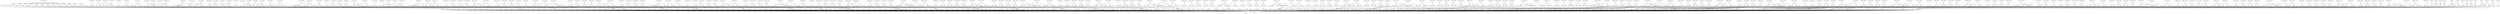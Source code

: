 digraph model {
	0 [ label = "0: {(c < 20), init}" ];
	1 [ label = "1: {(c < 20)}" ];
	2 [ label = "2: {(c < 20)}" ];
	3 [ label = "3: {(c < 20)}" ];
	4 [ label = "4: {(c < 20)}" ];
	5 [ label = "5: {(c < 20)}" ];
	6 [ label = "6: {(c < 20)}" ];
	7 [ label = "7: {(c < 20)}" ];
	8 [ label = "8: {(c < 20)}" ];
	9 [ label = "9: {(c < 20)}" ];
	10 [ label = "10: {(c < 20)}" ];
	11 [ label = "11: {(c < 20)}" ];
	12 [ label = "12: {(c < 20)}" ];
	13 [ label = "13: {(c < 20)}" ];
	14 [ label = "14: {(c < 20)}" ];
	15 [ label = "15: {(c < 20)}" ];
	16 [ label = "16: {(c < 20)}" ];
	17 [ label = "17: {(c < 20)}" ];
	18 [ label = "18: {(c < 20)}" ];
	19 [ label = "19: {(c < 20)}" ];
	20 [ label = "20: {(c < 20)}" ];
	21 [ label = "21: {(c < 20)}" ];
	22 [ label = "22: {(c < 20)}" ];
	23 [ label = "23: {(c < 20)}" ];
	24 [ label = "24: {(c < 20)}" ];
	25 [ label = "25: {(c < 20)}" ];
	26 [ label = "26: {(c < 20)}" ];
	27 [ label = "27: {(c < 20)}" ];
	28 [ label = "28: {(c < 20)}" ];
	29 [ label = "29: {(c < 20)}" ];
	30 [ label = "30: {(c < 20)}" ];
	31 [ label = "31: {(c < 20)}" ];
	32 [ label = "32: {(c < 20)}" ];
	33 [ label = "33: {(c < 20), bad}" ];
	34 [ label = "34: {(c < 20)}" ];
	35 [ label = "35: {(c < 20)}" ];
	36 [ label = "36: {(c < 20)}" ];
	37 [ label = "37: {(c < 20)}" ];
	38 [ label = "38: {(c < 20)}" ];
	39 [ label = "39: {(c < 20)}" ];
	40 [ label = "40: {(c < 20)}" ];
	41 [ label = "41: {(c < 20), counterexample_target
goal}" ];
	42 [ label = "42: {(c < 20)}" ];
	43 [ label = "43: {(c < 20)}" ];
	44 [ label = "44: {(c < 20)}" ];
	45 [ label = "45: {(c < 20)}" ];
	46 [ label = "46: {(c < 20)}" ];
	47 [ label = "47: {(c < 20)}" ];
	48 [ label = "48: {(c < 20)}" ];
	49 [ label = "49: {(c < 20)}" ];
	50 [ label = "50: {(c < 20)}" ];
	51 [ label = "51: {(c < 20)}" ];
	52 [ label = "52: {(c < 20)}" ];
	53 [ label = "53: {(c < 20)}" ];
	54 [ label = "54: {(c < 20)}" ];
	55 [ label = "55: {(c < 20)}" ];
	56 [ label = "56: {(c < 20)}" ];
	57 [ label = "57: {(c < 20)}" ];
	58 [ label = "58: {(c < 20)}" ];
	59 [ label = "59: {(c < 20)}" ];
	60 [ label = "60: {(c < 20)}" ];
	61 [ label = "61: {(c < 20), bad}" ];
	62 [ label = "62: {(c < 20)}" ];
	63 [ label = "63: {(c < 20)}" ];
	64 [ label = "64: {(c < 20)}" ];
	65 [ label = "65: {(c < 20)}" ];
	66 [ label = "66: {(c < 20)}" ];
	67 [ label = "67: {(c < 20)}" ];
	68 [ label = "68: {(c < 20)}" ];
	69 [ label = "69: {(c < 20)}" ];
	70 [ label = "70: {(c < 20)}" ];
	71 [ label = "71: {(c < 20), counterexample_target
goal}" ];
	72 [ label = "72: {(c < 20)}" ];
	73 [ label = "73: {(c < 20)}" ];
	74 [ label = "74: {(c < 20)}" ];
	75 [ label = "75: {(c < 20)}" ];
	76 [ label = "76: {(c < 20)}" ];
	77 [ label = "77: {(c < 20)}" ];
	78 [ label = "78: {(c < 20)}" ];
	79 [ label = "79: {(c < 20)}" ];
	80 [ label = "80: {(c < 20)}" ];
	81 [ label = "81: {(c < 20)}" ];
	82 [ label = "82: {(c < 20)}" ];
	83 [ label = "83: {(c < 20)}" ];
	84 [ label = "84: {(c < 20)}" ];
	85 [ label = "85: {(c < 20)}" ];
	86 [ label = "86: {(c < 20)}" ];
	87 [ label = "87: {(c < 20)}" ];
	88 [ label = "88: {(c < 20)}" ];
	89 [ label = "89: {(c < 20)}" ];
	90 [ label = "90: {(c < 20)}" ];
	91 [ label = "91: {(c < 20)}" ];
	92 [ label = "92: {(c < 20)}" ];
	93 [ label = "93: {(c < 20), bad}" ];
	94 [ label = "94: {(c < 20)}" ];
	95 [ label = "95: {(c < 20)}" ];
	96 [ label = "96: {(c < 20)}" ];
	97 [ label = "97: {(c < 20)}" ];
	98 [ label = "98: {(c < 20), counterexample_target
goal}" ];
	99 [ label = "99: {(c < 20)}" ];
	100 [ label = "100: {(c < 20)}" ];
	101 [ label = "101: {(c < 20)}" ];
	102 [ label = "102: {(c < 20)}" ];
	103 [ label = "103: {(c < 20)}" ];
	104 [ label = "104: {(c < 20)}" ];
	105 [ label = "105: {(c < 20)}" ];
	106 [ label = "106: {(c < 20)}" ];
	107 [ label = "107: {(c < 20)}" ];
	108 [ label = "108: {(c < 20)}" ];
	109 [ label = "109: {(c < 20)}" ];
	110 [ label = "110: {(c < 20)}" ];
	111 [ label = "111: {(c < 20)}" ];
	112 [ label = "112: {(c < 20)}" ];
	113 [ label = "113: {(c < 20)}" ];
	114 [ label = "114: {(c < 20)}" ];
	115 [ label = "115: {(c < 20)}" ];
	116 [ label = "116: {(c < 20)}" ];
	117 [ label = "117: {(c < 20)}" ];
	118 [ label = "118: {(c < 20)}" ];
	119 [ label = "119: {(c < 20)}" ];
	120 [ label = "120: {(c < 20)}" ];
	121 [ label = "121: {(c < 20)}" ];
	122 [ label = "122: {(c < 20)}" ];
	123 [ label = "123: {(c < 20)}" ];
	124 [ label = "124: {(c < 20)}" ];
	125 [ label = "125: {(c < 20), bad}" ];
	126 [ label = "126: {(c < 20)}" ];
	127 [ label = "127: {(c < 20)}" ];
	128 [ label = "128: {(c < 20)}" ];
	129 [ label = "129: {(c < 20)}" ];
	130 [ label = "130: {(c < 20), counterexample_target
goal}" ];
	131 [ label = "131: {(c < 20)}" ];
	132 [ label = "132: {(c < 20)}" ];
	133 [ label = "133: {(c < 20)}" ];
	134 [ label = "134: {(c < 20)}" ];
	135 [ label = "135: {(c < 20)}" ];
	136 [ label = "136: {(c < 20)}" ];
	137 [ label = "137: {(c < 20)}" ];
	138 [ label = "138: {(c < 20)}" ];
	139 [ label = "139: {(c < 20)}" ];
	140 [ label = "140: {(c < 20)}" ];
	141 [ label = "141: {(c < 20)}" ];
	142 [ label = "142: {(c < 20)}" ];
	143 [ label = "143: {(c < 20)}" ];
	144 [ label = "144: {(c < 20)}" ];
	145 [ label = "145: {(c < 20)}" ];
	146 [ label = "146: {(c < 20)}" ];
	147 [ label = "147: {(c < 20)}" ];
	148 [ label = "148: {(c < 20)}" ];
	149 [ label = "149: {(c < 20)}" ];
	150 [ label = "150: {(c < 20)}" ];
	151 [ label = "151: {(c < 20)}" ];
	152 [ label = "152: {(c < 20)}" ];
	153 [ label = "153: {(c < 20)}" ];
	154 [ label = "154: {(c < 20)}" ];
	155 [ label = "155: {(c < 20)}" ];
	156 [ label = "156: {(c < 20), bad}" ];
	157 [ label = "157: {(c < 20)}" ];
	158 [ label = "158: {(c < 20)}" ];
	159 [ label = "159: {(c < 20)}" ];
	160 [ label = "160: {(c < 20)}" ];
	161 [ label = "161: {(c < 20)}" ];
	162 [ label = "162: {(c < 20), counterexample_target
goal}" ];
	163 [ label = "163: {(c < 20)}" ];
	164 [ label = "164: {(c < 20)}" ];
	165 [ label = "165: {(c < 20)}" ];
	166 [ label = "166: {(c < 20)}" ];
	167 [ label = "167: {(c < 20)}" ];
	168 [ label = "168: {(c < 20)}" ];
	169 [ label = "169: {(c < 20)}" ];
	170 [ label = "170: {(c < 20)}" ];
	171 [ label = "171: {(c < 20)}" ];
	172 [ label = "172: {(c < 20)}" ];
	173 [ label = "173: {(c < 20)}" ];
	174 [ label = "174: {(c < 20)}" ];
	175 [ label = "175: {(c < 20)}" ];
	176 [ label = "176: {(c < 20)}" ];
	177 [ label = "177: {(c < 20)}" ];
	178 [ label = "178: {(c < 20)}" ];
	179 [ label = "179: {(c < 20)}" ];
	180 [ label = "180: {(c < 20)}" ];
	181 [ label = "181: {(c < 20)}" ];
	182 [ label = "182: {(c < 20)}" ];
	183 [ label = "183: {(c < 20)}" ];
	184 [ label = "184: {(c < 20)}" ];
	185 [ label = "185: {(c < 20)}" ];
	186 [ label = "186: {(c < 20)}" ];
	187 [ label = "187: {(c < 20), bad}" ];
	188 [ label = "188: {(c < 20)}" ];
	189 [ label = "189: {(c < 20)}" ];
	190 [ label = "190: {(c < 20)}" ];
	191 [ label = "191: {(c < 20)}" ];
	192 [ label = "192: {(c < 20)}" ];
	193 [ label = "193: {(c < 20)}" ];
	194 [ label = "194: {(c < 20), counterexample_target
goal}" ];
	195 [ label = "195: {(c < 20)}" ];
	196 [ label = "196: {(c < 20)}" ];
	197 [ label = "197: {(c < 20)}" ];
	198 [ label = "198: {(c < 20)}" ];
	199 [ label = "199: {(c < 20)}" ];
	200 [ label = "200: {(c < 20)}" ];
	201 [ label = "201: {(c < 20)}" ];
	202 [ label = "202: {(c < 20)}" ];
	203 [ label = "203: {(c < 20)}" ];
	204 [ label = "204: {(c < 20)}" ];
	205 [ label = "205: {(c < 20)}" ];
	206 [ label = "206: {(c < 20)}" ];
	207 [ label = "207: {(c < 20)}" ];
	208 [ label = "208: {(c < 20)}" ];
	209 [ label = "209: {(c < 20)}" ];
	210 [ label = "210: {(c < 20)}" ];
	211 [ label = "211: {(c < 20)}" ];
	212 [ label = "212: {(c < 20)}" ];
	213 [ label = "213: {(c < 20)}" ];
	214 [ label = "214: {(c < 20)}" ];
	215 [ label = "215: {(c < 20)}" ];
	216 [ label = "216: {(c < 20)}" ];
	217 [ label = "217: {(c < 20), bad}" ];
	218 [ label = "218: {(c < 20)}" ];
	219 [ label = "219: {(c < 20)}" ];
	220 [ label = "220: {(c < 20)}" ];
	221 [ label = "221: {(c < 20)}" ];
	222 [ label = "222: {(c < 20)}" ];
	223 [ label = "223: {(c < 20)}" ];
	224 [ label = "224: {(c < 20), counterexample_target
goal}" ];
	225 [ label = "225: {(c < 20)}" ];
	226 [ label = "226: {(c < 20)}" ];
	227 [ label = "227: {(c < 20)}" ];
	228 [ label = "228: {(c < 20)}" ];
	229 [ label = "229: {(c < 20)}" ];
	230 [ label = "230: {(c < 20)}" ];
	231 [ label = "231: {(c < 20)}" ];
	232 [ label = "232: {(c < 20)}" ];
	233 [ label = "233: {(c < 20)}" ];
	234 [ label = "234: {(c < 20)}" ];
	235 [ label = "235: {(c < 20)}" ];
	236 [ label = "236: {(c < 20)}" ];
	237 [ label = "237: {(c < 20)}" ];
	238 [ label = "238: {(c < 20)}" ];
	239 [ label = "239: {(c < 20)}" ];
	240 [ label = "240: {(c < 20)}" ];
	241 [ label = "241: {(c < 20)}" ];
	242 [ label = "242: {(c < 20)}" ];
	243 [ label = "243: {(c < 20)}" ];
	244 [ label = "244: {(c < 20)}" ];
	245 [ label = "245: {(c < 20)}" ];
	246 [ label = "246: {(c < 20)}" ];
	247 [ label = "247: {(c < 20), bad}" ];
	248 [ label = "248: {(c < 20)}" ];
	249 [ label = "249: {(c < 20)}" ];
	250 [ label = "250: {(c < 20)}" ];
	251 [ label = "251: {(c < 20)}" ];
	252 [ label = "252: {(c < 20)}" ];
	253 [ label = "253: {(c < 20)}" ];
	254 [ label = "254: {(c < 20), counterexample_target
goal}" ];
	255 [ label = "255: {(c < 20)}" ];
	256 [ label = "256: {(c < 20)}" ];
	257 [ label = "257: {(c < 20)}" ];
	258 [ label = "258: {(c < 20)}" ];
	259 [ label = "259: {(c < 20)}" ];
	260 [ label = "260: {(c < 20)}" ];
	261 [ label = "261: {(c < 20)}" ];
	262 [ label = "262: {(c < 20)}" ];
	263 [ label = "263: {(c < 20)}" ];
	264 [ label = "264: {(c < 20)}" ];
	265 [ label = "265: {(c < 20)}" ];
	266 [ label = "266: {(c < 20)}" ];
	267 [ label = "267: {(c < 20)}" ];
	268 [ label = "268: {(c < 20)}" ];
	269 [ label = "269: {(c < 20)}" ];
	270 [ label = "270: {(c < 20)}" ];
	271 [ label = "271: {(c < 20)}" ];
	272 [ label = "272: {(c < 20)}" ];
	273 [ label = "273: {(c < 20)}" ];
	274 [ label = "274: {(c < 20)}" ];
	275 [ label = "275: {(c < 20)}" ];
	276 [ label = "276: {(c < 20)}" ];
	277 [ label = "277: {(c < 20), bad}" ];
	278 [ label = "278: {(c < 20)}" ];
	279 [ label = "279: {(c < 20)}" ];
	280 [ label = "280: {(c < 20)}" ];
	281 [ label = "281: {(c < 20)}" ];
	282 [ label = "282: {(c < 20)}" ];
	283 [ label = "283: {(c < 20)}" ];
	284 [ label = "284: {(c < 20), counterexample_target
goal}" ];
	285 [ label = "285: {(c < 20)}" ];
	286 [ label = "286: {(c < 20)}" ];
	287 [ label = "287: {(c < 20)}" ];
	288 [ label = "288: {(c < 20)}" ];
	289 [ label = "289: {(c < 20)}" ];
	290 [ label = "290: {(c < 20)}" ];
	291 [ label = "291: {(c < 20)}" ];
	292 [ label = "292: {(c < 20)}" ];
	293 [ label = "293: {(c < 20)}" ];
	294 [ label = "294: {(c < 20)}" ];
	295 [ label = "295: {(c < 20)}" ];
	296 [ label = "296: {(c < 20)}" ];
	297 [ label = "297: {(c < 20)}" ];
	298 [ label = "298: {(c < 20)}" ];
	299 [ label = "299: {(c < 20)}" ];
	300 [ label = "300: {(c < 20)}" ];
	301 [ label = "301: {(c < 20)}" ];
	302 [ label = "302: {(c < 20)}" ];
	303 [ label = "303: {(c < 20)}" ];
	304 [ label = "304: {(c < 20)}" ];
	305 [ label = "305: {(c < 20)}" ];
	306 [ label = "306: {(c < 20)}" ];
	307 [ label = "307: {(c < 20), bad}" ];
	308 [ label = "308: {(c < 20)}" ];
	309 [ label = "309: {(c < 20)}" ];
	310 [ label = "310: {(c < 20)}" ];
	311 [ label = "311: {(c < 20)}" ];
	312 [ label = "312: {(c < 20)}" ];
	313 [ label = "313: {(c < 20)}" ];
	314 [ label = "314: {(c < 20), counterexample_target
goal}" ];
	315 [ label = "315: {(c < 20)}" ];
	316 [ label = "316: {(c < 20)}" ];
	317 [ label = "317: {(c < 20)}" ];
	318 [ label = "318: {(c < 20)}" ];
	319 [ label = "319: {(c < 20)}" ];
	320 [ label = "320: {(c < 20)}" ];
	321 [ label = "321: {(c < 20)}" ];
	322 [ label = "322: {(c < 20)}" ];
	323 [ label = "323: {(c < 20)}" ];
	324 [ label = "324: {(c < 20)}" ];
	325 [ label = "325: {(c < 20)}" ];
	326 [ label = "326: {(c < 20)}" ];
	327 [ label = "327: {(c < 20)}" ];
	328 [ label = "328: {(c < 20)}" ];
	329 [ label = "329: {(c < 20)}" ];
	330 [ label = "330: {(c < 20)}" ];
	331 [ label = "331: {(c < 20)}" ];
	332 [ label = "332: {(c < 20)}" ];
	333 [ label = "333: {(c < 20)}" ];
	334 [ label = "334: {(c < 20)}" ];
	335 [ label = "335: {(c < 20)}" ];
	336 [ label = "336: {(c < 20)}" ];
	337 [ label = "337: {(c < 20), bad}" ];
	338 [ label = "338: {(c < 20)}" ];
	339 [ label = "339: {(c < 20)}" ];
	340 [ label = "340: {(c < 20)}" ];
	341 [ label = "341: {(c < 20)}" ];
	342 [ label = "342: {(c < 20)}" ];
	343 [ label = "343: {(c < 20)}" ];
	344 [ label = "344: {(c < 20), counterexample_target
goal}" ];
	345 [ label = "345: {(c < 20)}" ];
	346 [ label = "346: {(c < 20)}" ];
	347 [ label = "347: {(c < 20)}" ];
	348 [ label = "348: {(c < 20)}" ];
	349 [ label = "349: {(c < 20)}" ];
	350 [ label = "350: {(c < 20)}" ];
	351 [ label = "351: {(c < 20)}" ];
	352 [ label = "352: {(c < 20)}" ];
	353 [ label = "353: {(c < 20)}" ];
	354 [ label = "354: {(c < 20)}" ];
	355 [ label = "355: {(c < 20)}" ];
	356 [ label = "356: {(c < 20)}" ];
	357 [ label = "357: {(c < 20)}" ];
	358 [ label = "358: {(c < 20)}" ];
	359 [ label = "359: {(c < 20)}" ];
	360 [ label = "360: {(c < 20)}" ];
	361 [ label = "361: {(c < 20)}" ];
	362 [ label = "362: {(c < 20)}" ];
	363 [ label = "363: {(c < 20)}" ];
	364 [ label = "364: {(c < 20)}" ];
	365 [ label = "365: {(c < 20)}" ];
	366 [ label = "366: {(c < 20)}" ];
	367 [ label = "367: {(c < 20), bad}" ];
	368 [ label = "368: {(c < 20)}" ];
	369 [ label = "369: {(c < 20)}" ];
	370 [ label = "370: {(c < 20)}" ];
	371 [ label = "371: {(c < 20)}" ];
	372 [ label = "372: {(c < 20)}" ];
	373 [ label = "373: {(c < 20)}" ];
	374 [ label = "374: {(c < 20), counterexample_target
goal}" ];
	375 [ label = "375: {(c < 20)}" ];
	376 [ label = "376: {(c < 20)}" ];
	377 [ label = "377: {(c < 20)}" ];
	378 [ label = "378: {(c < 20)}" ];
	379 [ label = "379: {(c < 20)}" ];
	380 [ label = "380: {(c < 20)}" ];
	381 [ label = "381: {(c < 20)}" ];
	382 [ label = "382: {(c < 20)}" ];
	383 [ label = "383: {(c < 20)}" ];
	384 [ label = "384: {(c < 20)}" ];
	385 [ label = "385: {(c < 20)}" ];
	386 [ label = "386: {(c < 20)}" ];
	387 [ label = "387: {(c < 20)}" ];
	388 [ label = "388: {(c < 20)}" ];
	389 [ label = "389: {(c < 20)}" ];
	390 [ label = "390: {(c < 20)}" ];
	391 [ label = "391: {(c < 20)}" ];
	392 [ label = "392: {(c < 20)}" ];
	393 [ label = "393: {(c < 20)}" ];
	394 [ label = "394: {(c < 20)}" ];
	395 [ label = "395: {(c < 20)}" ];
	396 [ label = "396: {(c < 20)}" ];
	397 [ label = "397: {(c < 20), bad}" ];
	398 [ label = "398: {(c < 20)}" ];
	399 [ label = "399: {(c < 20)}" ];
	400 [ label = "400: {(c < 20)}" ];
	401 [ label = "401: {(c < 20)}" ];
	402 [ label = "402: {(c < 20)}" ];
	403 [ label = "403: {(c < 20)}" ];
	404 [ label = "404: {(c < 20), counterexample_target
goal}" ];
	405 [ label = "405: {(c < 20)}" ];
	406 [ label = "406: {(c < 20)}" ];
	407 [ label = "407: {(c < 20)}" ];
	408 [ label = "408: {(c < 20)}" ];
	409 [ label = "409: {(c < 20)}" ];
	410 [ label = "410: {(c < 20)}" ];
	411 [ label = "411: {(c < 20)}" ];
	412 [ label = "412: {(c < 20)}" ];
	413 [ label = "413: {(c < 20)}" ];
	414 [ label = "414: {(c < 20)}" ];
	415 [ label = "415: {(c < 20)}" ];
	416 [ label = "416: {(c < 20)}" ];
	417 [ label = "417: {(c < 20)}" ];
	418 [ label = "418: {(c < 20)}" ];
	419 [ label = "419: {(c < 20)}" ];
	420 [ label = "420: {(c < 20)}" ];
	421 [ label = "421: {(c < 20)}" ];
	422 [ label = "422: {(c < 20)}" ];
	423 [ label = "423: {(c < 20)}" ];
	424 [ label = "424: {(c < 20)}" ];
	425 [ label = "425: {(c < 20)}" ];
	426 [ label = "426: {(c < 20)}" ];
	427 [ label = "427: {(c < 20), bad}" ];
	428 [ label = "428: {(c < 20)}" ];
	429 [ label = "429: {(c < 20)}" ];
	430 [ label = "430: {(c < 20)}" ];
	431 [ label = "431: {(c < 20)}" ];
	432 [ label = "432: {(c < 20)}" ];
	433 [ label = "433: {(c < 20)}" ];
	434 [ label = "434: {(c < 20), counterexample_target
goal}" ];
	435 [ label = "435: {(c < 20)}" ];
	436 [ label = "436: {(c < 20)}" ];
	437 [ label = "437: {(c < 20)}" ];
	438 [ label = "438: {(c < 20)}" ];
	439 [ label = "439: {(c < 20)}" ];
	440 [ label = "440: {(c < 20)}" ];
	441 [ label = "441: {(c < 20)}" ];
	442 [ label = "442: {(c < 20)}" ];
	443 [ label = "443: {(c < 20)}" ];
	444 [ label = "444: {(c < 20)}" ];
	445 [ label = "445: {(c < 20)}" ];
	446 [ label = "446: {(c < 20)}" ];
	447 [ label = "447: {(c < 20)}" ];
	448 [ label = "448: {(c < 20)}" ];
	449 [ label = "449: {(c < 20)}" ];
	450 [ label = "450: {(c < 20)}" ];
	451 [ label = "451: {(c < 20)}" ];
	452 [ label = "452: {(c < 20)}" ];
	453 [ label = "453: {(c < 20)}" ];
	454 [ label = "454: {(c < 20)}" ];
	455 [ label = "455: {(c < 20)}" ];
	456 [ label = "456: {(c < 20)}" ];
	457 [ label = "457: {(c < 20), bad}" ];
	458 [ label = "458: {(c < 20)}" ];
	459 [ label = "459: {(c < 20)}" ];
	460 [ label = "460: {(c < 20)}" ];
	461 [ label = "461: {(c < 20)}" ];
	462 [ label = "462: {(c < 20)}" ];
	463 [ label = "463: {(c < 20)}" ];
	464 [ label = "464: {(c < 20), counterexample_target
goal}" ];
	465 [ label = "465: {(c < 20)}" ];
	466 [ label = "466: {(c < 20)}" ];
	467 [ label = "467: {(c < 20)}" ];
	468 [ label = "468: {(c < 20)}" ];
	469 [ label = "469: {(c < 20)}" ];
	470 [ label = "470: {(c < 20)}" ];
	471 [ label = "471: {(c < 20)}" ];
	472 [ label = "472: {(c < 20)}" ];
	473 [ label = "473: {(c < 20)}" ];
	474 [ label = "474: {(c < 20)}" ];
	475 [ label = "475: {(c < 20)}" ];
	476 [ label = "476: {(c < 20)}" ];
	477 [ label = "477: {(c < 20)}" ];
	478 [ label = "478: {(c < 20)}" ];
	479 [ label = "479: {(c < 20)}" ];
	480 [ label = "480: {(c < 20)}" ];
	481 [ label = "481: {(c < 20)}" ];
	482 [ label = "482: {(c < 20)}" ];
	483 [ label = "483: {(c < 20)}" ];
	484 [ label = "484: {(c < 20)}" ];
	485 [ label = "485: {(c < 20)}" ];
	486 [ label = "486: {(c < 20)}" ];
	487 [ label = "487: {(c < 20), bad}" ];
	488 [ label = "488: {(c < 20)}" ];
	489 [ label = "489: {(c < 20)}" ];
	490 [ label = "490: {(c < 20)}" ];
	491 [ label = "491: {(c < 20)}" ];
	492 [ label = "492: {(c < 20)}" ];
	493 [ label = "493: {(c < 20)}" ];
	494 [ label = "494: {(c < 20), counterexample_target
goal}" ];
	495 [ label = "495: {(c < 20)}" ];
	496 [ label = "496: {(c < 20)}" ];
	497 [ label = "497: {(c < 20)}" ];
	498 [ label = "498: {(c < 20)}" ];
	499 [ label = "499: {(c < 20)}" ];
	500 [ label = "500: {(c < 20)}" ];
	501 [ label = "501: {(c < 20)}" ];
	502 [ label = "502: {(c < 20)}" ];
	503 [ label = "503: {(c < 20)}" ];
	504 [ label = "504: {(c < 20)}" ];
	505 [ label = "505: {(c < 20)}" ];
	506 [ label = "506: {(c < 20)}" ];
	507 [ label = "507: {(c < 20)}" ];
	508 [ label = "508: {(c < 20)}" ];
	509 [ label = "509: {(c < 20)}" ];
	510 [ label = "510: {(c < 20)}" ];
	511 [ label = "511: {(c < 20)}" ];
	512 [ label = "512: {(c < 20)}" ];
	513 [ label = "513: {(c < 20)}" ];
	514 [ label = "514: {(c < 20)}" ];
	515 [ label = "515: {(c < 20)}" ];
	516 [ label = "516: {(c < 20)}" ];
	517 [ label = "517: {(c < 20), bad}" ];
	518 [ label = "518: {(c < 20)}" ];
	519 [ label = "519: {(c < 20)}" ];
	520 [ label = "520: {(c < 20)}" ];
	521 [ label = "521: {(c < 20)}" ];
	522 [ label = "522: {(c < 20)}" ];
	523 [ label = "523: {(c < 20)}" ];
	524 [ label = "524: {(c < 20), counterexample_target
goal}" ];
	525 [ label = "525: {(c < 20)}" ];
	526 [ label = "526: {(c < 20)}" ];
	527 [ label = "527: {(c < 20)}" ];
	528 [ label = "528: {(c < 20)}" ];
	529 [ label = "529: {(c < 20)}" ];
	530 [ label = "530: {(c < 20)}" ];
	531 [ label = "531: {(c < 20)}" ];
	532 [ label = "532: {(c < 20)}" ];
	533 [ label = "533: {(c < 20)}" ];
	534 [ label = "534: {(c < 20)}" ];
	535 [ label = "535: {(c < 20)}" ];
	536 [ label = "536: {(c < 20)}" ];
	537 [ label = "537: {(c < 20)}" ];
	538 [ label = "538: {(c < 20)}" ];
	539 [ label = "539: {(c < 20)}" ];
	540 [ label = "540: {(c < 20)}" ];
	541 [ label = "541: {(c < 20)}" ];
	542 [ label = "542: {(c < 20)}" ];
	543 [ label = "543: {(c < 20)}" ];
	544 [ label = "544: {(c < 20)}" ];
	545 [ label = "545: {(c < 20)}" ];
	546 [ label = "546: {(c < 20)}" ];
	547 [ label = "547: {(c < 20), bad}" ];
	548 [ label = "548: {(c < 20)}" ];
	549 [ label = "549: {(c < 20)}" ];
	550 [ label = "550: {(c < 20)}" ];
	551 [ label = "551: {(c < 20)}" ];
	552 [ label = "552: {(c < 20)}" ];
	553 [ label = "553: {(c < 20)}" ];
	554 [ label = "554: {(c < 20), counterexample_target
goal}" ];
	555 [ label = "555: {(c < 20)}" ];
	556 [ label = "556: {(c < 20)}" ];
	557 [ label = "557: {(c < 20)}" ];
	558 [ label = "558: {(c < 20)}" ];
	559 [ label = "559: {(c < 20)}" ];
	560 [ label = "560: {(c < 20)}" ];
	561 [ label = "561: {(c < 20)}" ];
	562 [ label = "562: {(c < 20)}" ];
	563 [ label = "563: {(c < 20)}" ];
	564 [ label = "564: {(c < 20)}" ];
	565 [ label = "565: {(c < 20)}" ];
	566 [ label = "566: {(c < 20)}" ];
	567 [ label = "567: {(c < 20)}" ];
	568 [ label = "568: {(c < 20)}" ];
	569 [ label = "569: {(c < 20)}" ];
	570 [ label = "570: {(c < 20)}" ];
	571 [ label = "571: {(c < 20)}" ];
	572 [ label = "572: {(c < 20)}" ];
	573 [ label = "573: {(c < 20)}" ];
	574 [ label = "574: {(c < 20)}" ];
	575 [ label = "575: {(c < 20)}" ];
	576 [ label = "576: {(c < 20)}" ];
	577 [ label = "577: {(c < 20), bad}" ];
	578 [ label = "578: {(c < 20)}" ];
	579 [ label = "579: {(c < 20)}" ];
	580 [ label = "580: {(c < 20)}" ];
	581 [ label = "581: {(c < 20)}" ];
	582 [ label = "582: {(c < 20)}" ];
	583 [ label = "583: {(c < 20)}" ];
	584 [ label = "584: {(c < 20), counterexample_target
goal}" ];
	585 [ label = "585: {}" ];
	586 [ label = "586: {}" ];
	587 [ label = "587: {}" ];
	588 [ label = "588: {}" ];
	589 [ label = "589: {}" ];
	590 [ label = "590: {}" ];
	591 [ label = "591: {}" ];
	592 [ label = "592: {}" ];
	593 [ label = "593: {}" ];
	594 [ label = "594: {}" ];
	595 [ label = "595: {}" ];
	596 [ label = "596: {}" ];
	597 [ label = "597: {}" ];
	598 [ label = "598: {}" ];
	599 [ label = "599: {}" ];
	600 [ label = "600: {}" ];
	601 [ label = "601: {}" ];
	602 [ label = "602: {}" ];
	603 [ label = "603: {}" ];
	604 [ label = "604: {}" ];
	605 [ label = "605: {}" ];
	606 [ label = "606: {}" ];
	607 [ label = "607: {bad}" ];
	608 [ label = "608: {}" ];
	609 [ label = "609: {}" ];
	610 [ label = "610: {}" ];
	611 [ label = "611: {}" ];
	612 [ label = "612: {}" ];
	613 [ label = "613: {}" ];
	614 [ label = "614: {goal}" ];
	615 [ label = "615: {}" ];
	616 [ label = "616: {counterexample_target}" ];
	"0c0" [shape = "point"];
	0 -> "0c0";
	"0c0" -> 1 [ label= "0.0714286" ];
	"0c0" -> 2 [ label= "0.0714286" ];
	"0c0" -> 3 [ label= "0.0714286" ];
	"0c0" -> 4 [ label= "0.0714286" ];
	"0c0" -> 5 [ label= "0.0714286" ];
	"0c0" -> 6 [ label= "0.0714286" ];
	"0c0" -> 7 [ label= "0.0714286" ];
	"0c0" -> 8 [ label= "0.0714286" ];
	"0c0" -> 9 [ label= "0.0714286" ];
	"0c0" -> 10 [ label= "0.0714286" ];
	"0c0" -> 11 [ label= "0.0714286" ];
	"0c0" -> 12 [ label= "0.0714286" ];
	"0c0" -> 13 [ label= "0.0714286" ];
	"0c0" -> 14 [ label= "0.0714286" ];
	"1c0" [shape = "point"];
	1 -> "1c0";
	"1c0" -> 615 [ label= "1.33227e-15" ];
	"1c0" -> 616 [ label= "1" ];
	"2c0" [shape = "point"];
	2 -> "2c0";
	"2c0" -> 615 [ label= "7.19425e-14" ];
	"2c0" -> 616 [ label= "1" ];
	"3c0" [shape = "point"];
	3 -> "3c0";
	"3c0" -> 615 [ label= "2.61491e-12" ];
	"3c0" -> 616 [ label= "1" ];
	"4c0" [shape = "point"];
	4 -> "4c0";
	"4c0" -> 615 [ label= "7.12771e-11" ];
	"4c0" -> 616 [ label= "1" ];
	"5c0" [shape = "point"];
	5 -> "5c0";
	"5c0" -> 615 [ label= "0" ];
	"5c0" -> 616 [ label= "1" ];
	"6c0" [shape = "point"];
	6 -> "6c0";
	"6c0" -> 615 [ label= "7.19425e-14" ];
	"6c0" -> 616 [ label= "1" ];
	"7c0" [shape = "point"];
	7 -> "7c0";
	"7c0" -> 615 [ label= "2.61491e-12" ];
	"7c0" -> 616 [ label= "1" ];
	"8c0" [shape = "point"];
	8 -> "8c0";
	"8c0" -> 615 [ label= "0" ];
	"8c0" -> 616 [ label= "1" ];
	"9c0" [shape = "point"];
	9 -> "9c0";
	"9c0" -> 615 [ label= "0" ];
	"9c0" -> 616 [ label= "1" ];
	"10c0" [shape = "point"];
	10 -> "10c0";
	"10c0" -> 615 [ label= "1.33227e-15" ];
	"10c0" -> 616 [ label= "1" ];
	"11c0" [shape = "point"];
	11 -> "11c0";
	"11c0" -> 615 [ label= "7.19425e-14" ];
	"11c0" -> 616 [ label= "1" ];
	"12c0" [shape = "point"];
	12 -> "12c0";
	"12c0" -> 615 [ label= "0" ];
	"12c0" -> 616 [ label= "1" ];
	"13c0" [shape = "point"];
	13 -> "13c0";
	"13c0" -> 615 [ label= "0" ];
	"13c0" -> 616 [ label= "1" ];
	"14c0" [shape = "point"];
	14 -> "14c0";
	"14c0" -> 615 [ label= "1.33227e-15" ];
	"14c0" -> 616 [ label= "1" ];
	"15c0" [shape = "point"];
	15 -> "15c0";
	"15c0" -> 30 [ label= "1" ];
	"16c0" [shape = "point"];
	16 -> "16c0";
	"16c0" -> 29 [ label= "0.1" ];
	"16c0" -> 30 [ label= "0.9" ];
	"17c0" [shape = "point"];
	17 -> "17c0";
	"17c0" -> 29 [ label= "0.9" ];
	"17c0" -> 32 [ label= "0.1" ];
	"18c0" [shape = "point"];
	18 -> "18c0";
	"18c0" -> 32 [ label= "0.9" ];
	"18c0" -> 34 [ label= "0.1" ];
	"19c0" [shape = "point"];
	19 -> "19c0";
	"19c0" -> 31 [ label= "1" ];
	"20c0" [shape = "point"];
	20 -> "20c0";
	"20c0" -> 33 [ label= "0.9" ];
	"20c0" -> 35 [ label= "0.1" ];
	"21c0" [shape = "point"];
	21 -> "21c0";
	"21c0" -> 35 [ label= "0.9" ];
	"21c0" -> 36 [ label= "0.1" ];
	"22c0" [shape = "point"];
	22 -> "22c0";
	"22c0" -> 37 [ label= "1" ];
	"23c0" [shape = "point"];
	23 -> "23c0";
	"23c0" -> 37 [ label= "0.9" ];
	"23c0" -> 40 [ label= "0.1" ];
	"24c0" [shape = "point"];
	24 -> "24c0";
	"24c0" -> 38 [ label= "0.1" ];
	"24c0" -> 40 [ label= "0.9" ];
	"25c0" [shape = "point"];
	25 -> "25c0";
	"25c0" -> 38 [ label= "0.9" ];
	"25c0" -> 39 [ label= "0.1" ];
	"26c0" [shape = "point"];
	26 -> "26c0";
	"26c0" -> 41 [ label= "0.9" ];
	"26c0" -> 42 [ label= "0.1" ];
	"27c0" [shape = "point"];
	27 -> "27c0";
	"27c0" -> 42 [ label= "0.9" ];
	"27c0" -> 43 [ label= "0.1" ];
	"28c0" [shape = "point"];
	28 -> "28c0";
	"28c0" -> 43 [ label= "0.9" ];
	"28c0" -> 44 [ label= "0.1" ];
	"29c0" [shape = "point"];
	29 -> "29c0";
	"29c0" -> 615 [ label= "6.07292e-13" ];
	"29c0" -> 616 [ label= "1" ];
	"30c0" [shape = "point"];
	30 -> "30c0";
	"30c0" -> 615 [ label= "1.25455e-14" ];
	"30c0" -> 616 [ label= "1" ];
	"31c0" [shape = "point"];
	31 -> "31c0";
	"31c0" -> 615 [ label= "1.11022e-16" ];
	"31c0" -> 616 [ label= "1" ];
	"32c0" [shape = "point"];
	32 -> "32c0";
	"32c0" -> 615 [ label= "2.0684e-11" ];
	"32c0" -> 616 [ label= "1" ];
	"33c0" [shape = "point"];
	33 -> "33c0";
	"33c0" -> 33 [ label= "1" ];
	"34c0" [shape = "point"];
	34 -> "34c0";
	"34c0" -> 615 [ label= "5.26616e-10" ];
	"34c0" -> 616 [ label= "1" ];
	"35c0" [shape = "point"];
	35 -> "35c0";
	"35c0" -> 615 [ label= "6.07292e-13" ];
	"35c0" -> 616 [ label= "1" ];
	"36c0" [shape = "point"];
	36 -> "36c0";
	"36c0" -> 615 [ label= "2.06839e-11" ];
	"36c0" -> 616 [ label= "1" ];
	"37c0" [shape = "point"];
	37 -> "37c0";
	"37c0" -> 615 [ label= "0" ];
	"37c0" -> 616 [ label= "1" ];
	"38c0" [shape = "point"];
	38 -> "38c0";
	"38c0" -> 615 [ label= "1.25455e-14" ];
	"38c0" -> 616 [ label= "1" ];
	"39c0" [shape = "point"];
	39 -> "39c0";
	"39c0" -> 615 [ label= "6.07292e-13" ];
	"39c0" -> 616 [ label= "1" ];
	"40c0" [shape = "point"];
	40 -> "40c0";
	"40c0" -> 615 [ label= "1.11022e-16" ];
	"40c0" -> 616 [ label= "1" ];
	"41c0" [shape = "point"];
	41 -> "41c0";
	"41c0" -> 41 [ label= "1" ];
	"42c0" [shape = "point"];
	42 -> "42c0";
	"42c0" -> 615 [ label= "0" ];
	"42c0" -> 616 [ label= "1" ];
	"43c0" [shape = "point"];
	43 -> "43c0";
	"43c0" -> 615 [ label= "1.11022e-16" ];
	"43c0" -> 616 [ label= "1" ];
	"44c0" [shape = "point"];
	44 -> "44c0";
	"44c0" -> 615 [ label= "1.25455e-14" ];
	"44c0" -> 616 [ label= "1" ];
	"45c0" [shape = "point"];
	45 -> "45c0";
	"45c0" -> 60 [ label= "0.1" ];
	"45c0" -> 62 [ label= "0.9" ];
	"46c0" [shape = "point"];
	46 -> "46c0";
	"46c0" -> 62 [ label= "1" ];
	"47c0" [shape = "point"];
	47 -> "47c0";
	"47c0" -> 63 [ label= "1" ];
	"48c0" [shape = "point"];
	48 -> "48c0";
	"48c0" -> 59 [ label= "0.1" ];
	"48c0" -> 60 [ label= "0.9" ];
	"49c0" [shape = "point"];
	49 -> "49c0";
	"49c0" -> 59 [ label= "0.9" ];
	"49c0" -> 65 [ label= "0.1" ];
	"50c0" [shape = "point"];
	50 -> "50c0";
	"50c0" -> 61 [ label= "0.9" ];
	"50c0" -> 66 [ label= "0.1" ];
	"51c0" [shape = "point"];
	51 -> "51c0";
	"51c0" -> 66 [ label= "0.9" ];
	"51c0" -> 67 [ label= "0.1" ];
	"52c0" [shape = "point"];
	52 -> "52c0";
	"52c0" -> 64 [ label= "1" ];
	"53c0" [shape = "point"];
	53 -> "53c0";
	"53c0" -> 68 [ label= "0.1" ];
	"53c0" -> 70 [ label= "0.9" ];
	"54c0" [shape = "point"];
	54 -> "54c0";
	"54c0" -> 68 [ label= "0.9" ];
	"54c0" -> 69 [ label= "0.1" ];
	"55c0" [shape = "point"];
	55 -> "55c0";
	"55c0" -> 64 [ label= "0.9" ];
	"55c0" -> 70 [ label= "0.1" ];
	"56c0" [shape = "point"];
	56 -> "56c0";
	"56c0" -> 71 [ label= "0.9" ];
	"56c0" -> 74 [ label= "0.1" ];
	"57c0" [shape = "point"];
	57 -> "57c0";
	"57c0" -> 72 [ label= "0.1" ];
	"57c0" -> 74 [ label= "0.9" ];
	"58c0" [shape = "point"];
	58 -> "58c0";
	"58c0" -> 72 [ label= "0.9" ];
	"58c0" -> 73 [ label= "0.1" ];
	"59c0" [shape = "point"];
	59 -> "59c0";
	"59c0" -> 615 [ label= "1.6122e-10" ];
	"59c0" -> 616 [ label= "1" ];
	"60c0" [shape = "point"];
	60 -> "60c0";
	"60c0" -> 615 [ label= "5.06883e-12" ];
	"60c0" -> 616 [ label= "1" ];
	"61c0" [shape = "point"];
	61 -> "61c0";
	"61c0" -> 61 [ label= "1" ];
	"62c0" [shape = "point"];
	62 -> "62c0";
	"62c0" -> 615 [ label= "1.11577e-13" ];
	"62c0" -> 616 [ label= "1" ];
	"63c0" [shape = "point"];
	63 -> "63c0";
	"63c0" -> 615 [ label= "1.55431e-15" ];
	"63c0" -> 616 [ label= "1" ];
	"64c0" [shape = "point"];
	64 -> "64c0";
	"64c0" -> 615 [ label= "0" ];
	"64c0" -> 616 [ label= "1" ];
	"65c0" [shape = "point"];
	65 -> "65c0";
	"65c0" -> 615 [ label= "3.81517e-09" ];
	"65c0" -> 616 [ label= "1" ];
	"66c0" [shape = "point"];
	66 -> "66c0";
	"66c0" -> 615 [ label= "5.06883e-12" ];
	"66c0" -> 616 [ label= "1" ];
	"67c0" [shape = "point"];
	67 -> "67c0";
	"67c0" -> 615 [ label= "1.6122e-10" ];
	"67c0" -> 616 [ label= "1" ];
	"68c0" [shape = "point"];
	68 -> "68c0";
	"68c0" -> 615 [ label= "1.11577e-13" ];
	"68c0" -> 616 [ label= "1" ];
	"69c0" [shape = "point"];
	69 -> "69c0";
	"69c0" -> 615 [ label= "5.06883e-12" ];
	"69c0" -> 616 [ label= "1" ];
	"70c0" [shape = "point"];
	70 -> "70c0";
	"70c0" -> 615 [ label= "1.55431e-15" ];
	"70c0" -> 616 [ label= "1" ];
	"71c0" [shape = "point"];
	71 -> "71c0";
	"71c0" -> 71 [ label= "1" ];
	"72c0" [shape = "point"];
	72 -> "72c0";
	"72c0" -> 615 [ label= "1.55431e-15" ];
	"72c0" -> 616 [ label= "1" ];
	"73c0" [shape = "point"];
	73 -> "73c0";
	"73c0" -> 615 [ label= "1.11577e-13" ];
	"73c0" -> 616 [ label= "1" ];
	"74c0" [shape = "point"];
	74 -> "74c0";
	"74c0" -> 615 [ label= "0" ];
	"74c0" -> 616 [ label= "1" ];
	"75c0" [shape = "point"];
	75 -> "75c0";
	"75c0" -> 90 [ label= "0.1" ];
	"75c0" -> 92 [ label= "0.9" ];
	"76c0" [shape = "point"];
	76 -> "76c0";
	"76c0" -> 92 [ label= "0.1" ];
	"76c0" -> 94 [ label= "0.9" ];
	"77c0" [shape = "point"];
	77 -> "77c0";
	"77c0" -> 94 [ label= "1" ];
	"78c0" [shape = "point"];
	78 -> "78c0";
	"78c0" -> 95 [ label= "1" ];
	"79c0" [shape = "point"];
	79 -> "79c0";
	"79c0" -> 96 [ label= "1" ];
	"80c0" [shape = "point"];
	80 -> "80c0";
	"80c0" -> 89 [ label= "0.1" ];
	"80c0" -> 90 [ label= "0.9" ];
	"81c0" [shape = "point"];
	81 -> "81c0";
	"81c0" -> 91 [ label= "0.1" ];
	"81c0" -> 93 [ label= "0.9" ];
	"82c0" [shape = "point"];
	82 -> "82c0";
	"82c0" -> 91 [ label= "0.9" ];
	"82c0" -> 99 [ label= "0.1" ];
	"83c0" [shape = "point"];
	83 -> "83c0";
	"83c0" -> 97 [ label= "0.9" ];
	"83c0" -> 100 [ label= "0.1" ];
	"84c0" [shape = "point"];
	84 -> "84c0";
	"84c0" -> 100 [ label= "0.9" ];
	"84c0" -> 101 [ label= "0.1" ];
	"85c0" [shape = "point"];
	85 -> "85c0";
	"85c0" -> 96 [ label= "0.9" ];
	"85c0" -> 97 [ label= "0.1" ];
	"86c0" [shape = "point"];
	86 -> "86c0";
	"86c0" -> 102 [ label= "0.1" ];
	"86c0" -> 104 [ label= "0.9" ];
	"87c0" [shape = "point"];
	87 -> "87c0";
	"87c0" -> 102 [ label= "0.9" ];
	"87c0" -> 103 [ label= "0.1" ];
	"88c0" [shape = "point"];
	88 -> "88c0";
	"88c0" -> 98 [ label= "0.9" ];
	"88c0" -> 104 [ label= "0.1" ];
	"89c0" [shape = "point"];
	89 -> "89c0";
	"89c0" -> 615 [ label= "2.70285e-08" ];
	"89c0" -> 616 [ label= "1" ];
	"90c0" [shape = "point"];
	90 -> "90c0";
	"90c0" -> 615 [ label= "1.23591e-09" ];
	"90c0" -> 616 [ label= "1" ];
	"91c0" [shape = "point"];
	91 -> "91c0";
	"91c0" -> 615 [ label= "4.18103e-11" ];
	"91c0" -> 616 [ label= "1" ];
	"92c0" [shape = "point"];
	92 -> "92c0";
	"92c0" -> 615 [ label= "4.18103e-11" ];
	"92c0" -> 616 [ label= "1" ];
	"93c0" [shape = "point"];
	93 -> "93c0";
	"93c0" -> 93 [ label= "1" ];
	"94c0" [shape = "point"];
	94 -> "94c0";
	"94c0" -> 615 [ label= "9.86433e-13" ];
	"94c0" -> 616 [ label= "1" ];
	"95c0" [shape = "point"];
	95 -> "95c0";
	"95c0" -> 615 [ label= "1.44329e-14" ];
	"95c0" -> 616 [ label= "1" ];
	"96c0" [shape = "point"];
	96 -> "96c0";
	"96c0" -> 615 [ label= "1.11022e-16" ];
	"96c0" -> 616 [ label= "1" ];
	"97c0" [shape = "point"];
	97 -> "97c0";
	"97c0" -> 615 [ label= "1.44329e-14" ];
	"97c0" -> 616 [ label= "1" ];
	"98c0" [shape = "point"];
	98 -> "98c0";
	"98c0" -> 98 [ label= "1" ];
	"99c0" [shape = "point"];
	99 -> "99c0";
	"99c0" -> 615 [ label= "1.23591e-09" ];
	"99c0" -> 616 [ label= "1" ];
	"100c0" [shape = "point"];
	100 -> "100c0";
	"100c0" -> 615 [ label= "9.86433e-13" ];
	"100c0" -> 616 [ label= "1" ];
	"101c0" [shape = "point"];
	101 -> "101c0";
	"101c0" -> 615 [ label= "4.18103e-11" ];
	"101c0" -> 616 [ label= "1" ];
	"102c0" [shape = "point"];
	102 -> "102c0";
	"102c0" -> 615 [ label= "1.44329e-14" ];
	"102c0" -> 616 [ label= "1" ];
	"103c0" [shape = "point"];
	103 -> "103c0";
	"103c0" -> 615 [ label= "9.86544e-13" ];
	"103c0" -> 616 [ label= "1" ];
	"104c0" [shape = "point"];
	104 -> "104c0";
	"104c0" -> 615 [ label= "1.11022e-16" ];
	"104c0" -> 616 [ label= "1" ];
	"105c0" [shape = "point"];
	105 -> "105c0";
	"105c0" -> 119 [ label= "0.1" ];
	"105c0" -> 121 [ label= "0.9" ];
	"106c0" [shape = "point"];
	106 -> "106c0";
	"106c0" -> 121 [ label= "0.1" ];
	"106c0" -> 123 [ label= "0.9" ];
	"107c0" [shape = "point"];
	107 -> "107c0";
	"107c0" -> 122 [ label= "0.1" ];
	"107c0" -> 125 [ label= "0.9" ];
	"108c0" [shape = "point"];
	108 -> "108c0";
	"108c0" -> 123 [ label= "0.1" ];
	"108c0" -> 126 [ label= "0.9" ];
	"109c0" [shape = "point"];
	109 -> "109c0";
	"109c0" -> 126 [ label= "1" ];
	"110c0" [shape = "point"];
	110 -> "110c0";
	"110c0" -> 127 [ label= "1" ];
	"111c0" [shape = "point"];
	111 -> "111c0";
	"111c0" -> 128 [ label= "1" ];
	"112c0" [shape = "point"];
	112 -> "112c0";
	"112c0" -> 128 [ label= "0.9" ];
	"112c0" -> 129 [ label= "0.1" ];
	"113c0" [shape = "point"];
	113 -> "113c0";
	"113c0" -> 120 [ label= "0.1" ];
	"113c0" -> 122 [ label= "0.9" ];
	"114c0" [shape = "point"];
	114 -> "114c0";
	"114c0" -> 124 [ label= "0.1" ];
	"114c0" -> 129 [ label= "0.9" ];
	"115c0" [shape = "point"];
	115 -> "115c0";
	"115c0" -> 124 [ label= "0.9" ];
	"115c0" -> 132 [ label= "0.1" ];
	"116c0" [shape = "point"];
	116 -> "116c0";
	"116c0" -> 131 [ label= "0.9" ];
	"116c0" -> 133 [ label= "0.1" ];
	"117c0" [shape = "point"];
	117 -> "117c0";
	"117c0" -> 133 [ label= "0.9" ];
	"117c0" -> 134 [ label= "0.1" ];
	"118c0" [shape = "point"];
	118 -> "118c0";
	"118c0" -> 130 [ label= "0.9" ];
	"118c0" -> 131 [ label= "0.1" ];
	"119c0" [shape = "point"];
	119 -> "119c0";
	"119c0" -> 615 [ label= "1.8662e-07" ];
	"119c0" -> 616 [ label= "1" ];
	"120c0" [shape = "point"];
	120 -> "120c0";
	"120c0" -> 615 [ label= "9.2961e-09" ];
	"120c0" -> 616 [ label= "1" ];
	"121c0" [shape = "point"];
	121 -> "121c0";
	"121c0" -> 615 [ label= "9.2961e-09" ];
	"121c0" -> 616 [ label= "1" ];
	"122c0" [shape = "point"];
	122 -> "122c0";
	"122c0" -> 615 [ label= "3.40336e-10" ];
	"122c0" -> 616 [ label= "1" ];
	"123c0" [shape = "point"];
	123 -> "123c0";
	"123c0" -> 615 [ label= "3.40336e-10" ];
	"123c0" -> 616 [ label= "1" ];
	"124c0" [shape = "point"];
	124 -> "124c0";
	"124c0" -> 615 [ label= "8.64087e-12" ];
	"124c0" -> 616 [ label= "1" ];
	"125c0" [shape = "point"];
	125 -> "125c0";
	"125c0" -> 125 [ label= "1" ];
	"126c0" [shape = "point"];
	126 -> "126c0";
	"126c0" -> 615 [ label= "8.64087e-12" ];
	"126c0" -> 616 [ label= "1" ];
	"127c0" [shape = "point"];
	127 -> "127c0";
	"127c0" -> 615 [ label= "1.36002e-13" ];
	"127c0" -> 616 [ label= "1" ];
	"128c0" [shape = "point"];
	128 -> "128c0";
	"128c0" -> 615 [ label= "9.99201e-16" ];
	"128c0" -> 616 [ label= "1" ];
	"129c0" [shape = "point"];
	129 -> "129c0";
	"129c0" -> 615 [ label= "1.36002e-13" ];
	"129c0" -> 616 [ label= "1" ];
	"130c0" [shape = "point"];
	130 -> "130c0";
	"130c0" -> 130 [ label= "1" ];
	"131c0" [shape = "point"];
	131 -> "131c0";
	"131c0" -> 615 [ label= "9.99201e-16" ];
	"131c0" -> 616 [ label= "1" ];
	"132c0" [shape = "point"];
	132 -> "132c0";
	"132c0" -> 615 [ label= "3.40336e-10" ];
	"132c0" -> 616 [ label= "1" ];
	"133c0" [shape = "point"];
	133 -> "133c0";
	"133c0" -> 615 [ label= "1.36002e-13" ];
	"133c0" -> 616 [ label= "1" ];
	"134c0" [shape = "point"];
	134 -> "134c0";
	"134c0" -> 615 [ label= "8.64087e-12" ];
	"134c0" -> 616 [ label= "1" ];
	"135c0" [shape = "point"];
	135 -> "135c0";
	"135c0" -> 149 [ label= "0.1" ];
	"135c0" -> 151 [ label= "0.9" ];
	"136c0" [shape = "point"];
	136 -> "136c0";
	"136c0" -> 150 [ label= "0.1" ];
	"136c0" -> 153 [ label= "0.9" ];
	"137c0" [shape = "point"];
	137 -> "137c0";
	"137c0" -> 151 [ label= "0.1" ];
	"137c0" -> 154 [ label= "0.9" ];
	"138c0" [shape = "point"];
	138 -> "138c0";
	"138c0" -> 153 [ label= "0.1" ];
	"138c0" -> 156 [ label= "0.9" ];
	"139c0" [shape = "point"];
	139 -> "139c0";
	"139c0" -> 154 [ label= "0.1" ];
	"139c0" -> 157 [ label= "0.9" ];
	"140c0" [shape = "point"];
	140 -> "140c0";
	"140c0" -> 155 [ label= "0.1" ];
	"140c0" -> 159 [ label= "0.9" ];
	"141c0" [shape = "point"];
	141 -> "141c0";
	"141c0" -> 157 [ label= "1" ];
	"142c0" [shape = "point"];
	142 -> "142c0";
	"142c0" -> 160 [ label= "1" ];
	"143c0" [shape = "point"];
	143 -> "143c0";
	"143c0" -> 161 [ label= "1" ];
	"144c0" [shape = "point"];
	144 -> "144c0";
	"144c0" -> 159 [ label= "0.1" ];
	"144c0" -> 161 [ label= "0.9" ];
	"145c0" [shape = "point"];
	145 -> "145c0";
	"145c0" -> 162 [ label= "0.9" ];
	"145c0" -> 163 [ label= "0.1" ];
	"146c0" [shape = "point"];
	146 -> "146c0";
	"146c0" -> 152 [ label= "0.1" ];
	"146c0" -> 155 [ label= "0.9" ];
	"147c0" [shape = "point"];
	147 -> "147c0";
	"147c0" -> 158 [ label= "0.1" ];
	"147c0" -> 163 [ label= "0.9" ];
	"148c0" [shape = "point"];
	148 -> "148c0";
	"148c0" -> 158 [ label= "0.9" ];
	"148c0" -> 164 [ label= "0.1" ];
	"149c0" [shape = "point"];
	149 -> "149c0";
	"149c0" -> 615 [ label= "1.25057e-06" ];
	"149c0" -> 616 [ label= "0.999999" ];
	"150c0" [shape = "point"];
	150 -> "150c0";
	"150c0" -> 615 [ label= "6.84041e-08" ];
	"150c0" -> 616 [ label= "1" ];
	"151c0" [shape = "point"];
	151 -> "151c0";
	"151c0" -> 615 [ label= "6.84041e-08" ];
	"151c0" -> 616 [ label= "1" ];
	"152c0" [shape = "point"];
	152 -> "152c0";
	"152c0" -> 615 [ label= "2.72854e-09" ];
	"152c0" -> 616 [ label= "1" ];
	"153c0" [shape = "point"];
	153 -> "153c0";
	"153c0" -> 615 [ label= "2.72854e-09" ];
	"153c0" -> 616 [ label= "1" ];
	"154c0" [shape = "point"];
	154 -> "154c0";
	"154c0" -> 615 [ label= "2.72854e-09" ];
	"154c0" -> 616 [ label= "1" ];
	"155c0" [shape = "point"];
	155 -> "155c0";
	"155c0" -> 615 [ label= "7.49799e-11" ];
	"155c0" -> 616 [ label= "1" ];
	"156c0" [shape = "point"];
	156 -> "156c0";
	"156c0" -> 156 [ label= "1" ];
	"157c0" [shape = "point"];
	157 -> "157c0";
	"157c0" -> 615 [ label= "7.49799e-11" ];
	"157c0" -> 616 [ label= "1" ];
	"158c0" [shape = "point"];
	158 -> "158c0";
	"158c0" -> 615 [ label= "1.26987e-12" ];
	"158c0" -> 616 [ label= "1" ];
	"159c0" [shape = "point"];
	159 -> "159c0";
	"159c0" -> 615 [ label= "1.26987e-12" ];
	"159c0" -> 616 [ label= "1" ];
	"160c0" [shape = "point"];
	160 -> "160c0";
	"160c0" -> 615 [ label= "1.26987e-12" ];
	"160c0" -> 616 [ label= "1" ];
	"161c0" [shape = "point"];
	161 -> "161c0";
	"161c0" -> 615 [ label= "9.99201e-15" ];
	"161c0" -> 616 [ label= "1" ];
	"162c0" [shape = "point"];
	162 -> "162c0";
	"162c0" -> 162 [ label= "1" ];
	"163c0" [shape = "point"];
	163 -> "163c0";
	"163c0" -> 615 [ label= "9.99201e-15" ];
	"163c0" -> 616 [ label= "1" ];
	"164c0" [shape = "point"];
	164 -> "164c0";
	"164c0" -> 615 [ label= "7.49799e-11" ];
	"164c0" -> 616 [ label= "1" ];
	"165c0" [shape = "point"];
	165 -> "165c0";
	"165c0" -> 179 [ label= "0.1" ];
	"165c0" -> 181 [ label= "0.9" ];
	"166c0" [shape = "point"];
	166 -> "166c0";
	"166c0" -> 180 [ label= "0.1" ];
	"166c0" -> 183 [ label= "0.9" ];
	"167c0" [shape = "point"];
	167 -> "167c0";
	"167c0" -> 181 [ label= "0.1" ];
	"167c0" -> 184 [ label= "0.9" ];
	"168c0" [shape = "point"];
	168 -> "168c0";
	"168c0" -> 182 [ label= "0.1" ];
	"168c0" -> 186 [ label= "0.9" ];
	"169c0" [shape = "point"];
	169 -> "169c0";
	"169c0" -> 183 [ label= "0.1" ];
	"169c0" -> 187 [ label= "0.9" ];
	"170c0" [shape = "point"];
	170 -> "170c0";
	"170c0" -> 184 [ label= "0.1" ];
	"170c0" -> 188 [ label= "0.9" ];
	"171c0" [shape = "point"];
	171 -> "171c0";
	"171c0" -> 186 [ label= "0.1" ];
	"171c0" -> 190 [ label= "0.9" ];
	"172c0" [shape = "point"];
	172 -> "172c0";
	"172c0" -> 188 [ label= "1" ];
	"173c0" [shape = "point"];
	173 -> "173c0";
	"173c0" -> 189 [ label= "0.1" ];
	"173c0" -> 192 [ label= "0.9" ];
	"174c0" [shape = "point"];
	174 -> "174c0";
	"174c0" -> 190 [ label= "0.1" ];
	"174c0" -> 193 [ label= "0.9" ];
	"175c0" [shape = "point"];
	175 -> "175c0";
	"175c0" -> 191 [ label= "1" ];
	"176c0" [shape = "point"];
	176 -> "176c0";
	"176c0" -> 193 [ label= "1" ];
	"177c0" [shape = "point"];
	177 -> "177c0";
	"177c0" -> 192 [ label= "0.1" ];
	"177c0" -> 194 [ label= "0.9" ];
	"178c0" [shape = "point"];
	178 -> "178c0";
	"178c0" -> 185 [ label= "0.1" ];
	"178c0" -> 189 [ label= "0.9" ];
	"179c0" [shape = "point"];
	179 -> "179c0";
	"179c0" -> 615 [ label= "8.09021e-06" ];
	"179c0" -> 616 [ label= "0.999992" ];
	"180c0" [shape = "point"];
	180 -> "180c0";
	"180c0" -> 615 [ label= "4.90604e-07" ];
	"180c0" -> 616 [ label= "1" ];
	"181c0" [shape = "point"];
	181 -> "181c0";
	"181c0" -> 615 [ label= "4.90604e-07" ];
	"181c0" -> 616 [ label= "1" ];
	"182c0" [shape = "point"];
	182 -> "182c0";
	"182c0" -> 615 [ label= "2.1493e-08" ];
	"182c0" -> 616 [ label= "1" ];
	"183c0" [shape = "point"];
	183 -> "183c0";
	"183c0" -> 615 [ label= "2.1493e-08" ];
	"183c0" -> 616 [ label= "1" ];
	"184c0" [shape = "point"];
	184 -> "184c0";
	"184c0" -> 615 [ label= "2.1493e-08" ];
	"184c0" -> 616 [ label= "1" ];
	"185c0" [shape = "point"];
	185 -> "185c0";
	"185c0" -> 615 [ label= "6.436e-10" ];
	"185c0" -> 616 [ label= "1" ];
	"186c0" [shape = "point"];
	186 -> "186c0";
	"186c0" -> 615 [ label= "6.436e-10" ];
	"186c0" -> 616 [ label= "1" ];
	"187c0" [shape = "point"];
	187 -> "187c0";
	"187c0" -> 187 [ label= "1" ];
	"188c0" [shape = "point"];
	188 -> "188c0";
	"188c0" -> 615 [ label= "6.436e-10" ];
	"188c0" -> 616 [ label= "1" ];
	"189c0" [shape = "point"];
	189 -> "189c0";
	"189c0" -> 615 [ label= "1.17999e-11" ];
	"189c0" -> 616 [ label= "1" ];
	"190c0" [shape = "point"];
	190 -> "190c0";
	"190c0" -> 615 [ label= "1.17999e-11" ];
	"190c0" -> 616 [ label= "1" ];
	"191c0" [shape = "point"];
	191 -> "191c0";
	"191c0" -> 615 [ label= "1.17999e-11" ];
	"191c0" -> 616 [ label= "1" ];
	"192c0" [shape = "point"];
	192 -> "192c0";
	"192c0" -> 615 [ label= "9.99201e-14" ];
	"192c0" -> 616 [ label= "1" ];
	"193c0" [shape = "point"];
	193 -> "193c0";
	"193c0" -> 615 [ label= "9.99201e-14" ];
	"193c0" -> 616 [ label= "1" ];
	"194c0" [shape = "point"];
	194 -> "194c0";
	"194c0" -> 194 [ label= "1" ];
	"195c0" [shape = "point"];
	195 -> "195c0";
	"195c0" -> 209 [ label= "0.1" ];
	"195c0" -> 211 [ label= "0.9" ];
	"196c0" [shape = "point"];
	196 -> "196c0";
	"196c0" -> 210 [ label= "0.1" ];
	"196c0" -> 213 [ label= "0.9" ];
	"197c0" [shape = "point"];
	197 -> "197c0";
	"197c0" -> 211 [ label= "0.1" ];
	"197c0" -> 214 [ label= "0.9" ];
	"198c0" [shape = "point"];
	198 -> "198c0";
	"198c0" -> 212 [ label= "0.1" ];
	"198c0" -> 216 [ label= "0.9" ];
	"199c0" [shape = "point"];
	199 -> "199c0";
	"199c0" -> 213 [ label= "0.1" ];
	"199c0" -> 217 [ label= "0.9" ];
	"200c0" [shape = "point"];
	200 -> "200c0";
	"200c0" -> 214 [ label= "0.1" ];
	"200c0" -> 218 [ label= "0.9" ];
	"201c0" [shape = "point"];
	201 -> "201c0";
	"201c0" -> 215 [ label= "0.1" ];
	"201c0" -> 219 [ label= "0.9" ];
	"202c0" [shape = "point"];
	202 -> "202c0";
	"202c0" -> 216 [ label= "0.1" ];
	"202c0" -> 220 [ label= "0.9" ];
	"203c0" [shape = "point"];
	203 -> "203c0";
	"203c0" -> 218 [ label= "1" ];
	"204c0" [shape = "point"];
	204 -> "204c0";
	"204c0" -> 219 [ label= "0.1" ];
	"204c0" -> 222 [ label= "0.9" ];
	"205c0" [shape = "point"];
	205 -> "205c0";
	"205c0" -> 220 [ label= "0.1" ];
	"205c0" -> 223 [ label= "0.9" ];
	"206c0" [shape = "point"];
	206 -> "206c0";
	"206c0" -> 221 [ label= "1" ];
	"207c0" [shape = "point"];
	207 -> "207c0";
	"207c0" -> 222 [ label= "0.1" ];
	"207c0" -> 224 [ label= "0.9" ];
	"208c0" [shape = "point"];
	208 -> "208c0";
	"208c0" -> 223 [ label= "1" ];
	"209c0" [shape = "point"];
	209 -> "209c0";
	"209c0" -> 615 [ label= "5.01803e-05" ];
	"209c0" -> 616 [ label= "0.99995" ];
	"210c0" [shape = "point"];
	210 -> "210c0";
	"210c0" -> 615 [ label= "3.41353e-06" ];
	"210c0" -> 616 [ label= "0.999997" ];
	"211c0" [shape = "point"];
	211 -> "211c0";
	"211c0" -> 615 [ label= "3.41353e-06" ];
	"211c0" -> 616 [ label= "0.999997" ];
	"212c0" [shape = "point"];
	212 -> "212c0";
	"212c0" -> 615 [ label= "1.65835e-07" ];
	"212c0" -> 616 [ label= "1" ];
	"213c0" [shape = "point"];
	213 -> "213c0";
	"213c0" -> 615 [ label= "1.65835e-07" ];
	"213c0" -> 616 [ label= "1" ];
	"214c0" [shape = "point"];
	214 -> "214c0";
	"214c0" -> 615 [ label= "1.65835e-07" ];
	"214c0" -> 616 [ label= "1" ];
	"215c0" [shape = "point"];
	215 -> "215c0";
	"215c0" -> 615 [ label= "5.455e-09" ];
	"215c0" -> 616 [ label= "1" ];
	"216c0" [shape = "point"];
	216 -> "216c0";
	"216c0" -> 615 [ label= "5.455e-09" ];
	"216c0" -> 616 [ label= "1" ];
	"217c0" [shape = "point"];
	217 -> "217c0";
	"217c0" -> 217 [ label= "1" ];
	"218c0" [shape = "point"];
	218 -> "218c0";
	"218c0" -> 615 [ label= "5.455e-09" ];
	"218c0" -> 616 [ label= "1" ];
	"219c0" [shape = "point"];
	219 -> "219c0";
	"219c0" -> 615 [ label= "1.09e-10" ];
	"219c0" -> 616 [ label= "1" ];
	"220c0" [shape = "point"];
	220 -> "220c0";
	"220c0" -> 615 [ label= "1.09e-10" ];
	"220c0" -> 616 [ label= "1" ];
	"221c0" [shape = "point"];
	221 -> "221c0";
	"221c0" -> 615 [ label= "1.09e-10" ];
	"221c0" -> 616 [ label= "1" ];
	"222c0" [shape = "point"];
	222 -> "222c0";
	"222c0" -> 615 [ label= "9.99978e-13" ];
	"222c0" -> 616 [ label= "1" ];
	"223c0" [shape = "point"];
	223 -> "223c0";
	"223c0" -> 615 [ label= "9.99978e-13" ];
	"223c0" -> 616 [ label= "1" ];
	"224c0" [shape = "point"];
	224 -> "224c0";
	"224c0" -> 224 [ label= "1" ];
	"225c0" [shape = "point"];
	225 -> "225c0";
	"225c0" -> 239 [ label= "0.1" ];
	"225c0" -> 241 [ label= "0.9" ];
	"226c0" [shape = "point"];
	226 -> "226c0";
	"226c0" -> 240 [ label= "0.1" ];
	"226c0" -> 243 [ label= "0.9" ];
	"227c0" [shape = "point"];
	227 -> "227c0";
	"227c0" -> 241 [ label= "0.1" ];
	"227c0" -> 244 [ label= "0.9" ];
	"228c0" [shape = "point"];
	228 -> "228c0";
	"228c0" -> 242 [ label= "0.1" ];
	"228c0" -> 246 [ label= "0.9" ];
	"229c0" [shape = "point"];
	229 -> "229c0";
	"229c0" -> 243 [ label= "0.1" ];
	"229c0" -> 247 [ label= "0.9" ];
	"230c0" [shape = "point"];
	230 -> "230c0";
	"230c0" -> 244 [ label= "0.1" ];
	"230c0" -> 248 [ label= "0.9" ];
	"231c0" [shape = "point"];
	231 -> "231c0";
	"231c0" -> 245 [ label= "0.1" ];
	"231c0" -> 249 [ label= "0.9" ];
	"232c0" [shape = "point"];
	232 -> "232c0";
	"232c0" -> 246 [ label= "0.1" ];
	"232c0" -> 250 [ label= "0.9" ];
	"233c0" [shape = "point"];
	233 -> "233c0";
	"233c0" -> 248 [ label= "1" ];
	"234c0" [shape = "point"];
	234 -> "234c0";
	"234c0" -> 249 [ label= "0.1" ];
	"234c0" -> 252 [ label= "0.9" ];
	"235c0" [shape = "point"];
	235 -> "235c0";
	"235c0" -> 250 [ label= "0.1" ];
	"235c0" -> 253 [ label= "0.9" ];
	"236c0" [shape = "point"];
	236 -> "236c0";
	"236c0" -> 251 [ label= "1" ];
	"237c0" [shape = "point"];
	237 -> "237c0";
	"237c0" -> 252 [ label= "0.1" ];
	"237c0" -> 254 [ label= "0.9" ];
	"238c0" [shape = "point"];
	238 -> "238c0";
	"238c0" -> 253 [ label= "1" ];
	"239c0" [shape = "point"];
	239 -> "239c0";
	"239c0" -> 615 [ label= "0.000295706" ];
	"239c0" -> 616 [ label= "0.999704" ];
	"240c0" [shape = "point"];
	240 -> "240c0";
	"240c0" -> 615 [ label= "2.28997e-05" ];
	"240c0" -> 616 [ label= "0.999977" ];
	"241c0" [shape = "point"];
	241 -> "241c0";
	"241c0" -> 615 [ label= "2.28997e-05" ];
	"241c0" -> 616 [ label= "0.999977" ];
	"242c0" [shape = "point"];
	242 -> "242c0";
	"242c0" -> 615 [ label= "1.2484e-06" ];
	"242c0" -> 616 [ label= "0.999999" ];
	"243c0" [shape = "point"];
	243 -> "243c0";
	"243c0" -> 615 [ label= "1.2484e-06" ];
	"243c0" -> 616 [ label= "0.999999" ];
	"244c0" [shape = "point"];
	244 -> "244c0";
	"244c0" -> 615 [ label= "1.2484e-06" ];
	"244c0" -> 616 [ label= "0.999999" ];
	"245c0" [shape = "point"];
	245 -> "245c0";
	"245c0" -> 615 [ label= "4.555e-08" ];
	"245c0" -> 616 [ label= "1" ];
	"246c0" [shape = "point"];
	246 -> "246c0";
	"246c0" -> 615 [ label= "4.555e-08" ];
	"246c0" -> 616 [ label= "1" ];
	"247c0" [shape = "point"];
	247 -> "247c0";
	"247c0" -> 247 [ label= "1" ];
	"248c0" [shape = "point"];
	248 -> "248c0";
	"248c0" -> 615 [ label= "4.555e-08" ];
	"248c0" -> 616 [ label= "1" ];
	"249c0" [shape = "point"];
	249 -> "249c0";
	"249c0" -> 615 [ label= "1e-09" ];
	"249c0" -> 616 [ label= "1" ];
	"250c0" [shape = "point"];
	250 -> "250c0";
	"250c0" -> 615 [ label= "1e-09" ];
	"250c0" -> 616 [ label= "1" ];
	"251c0" [shape = "point"];
	251 -> "251c0";
	"251c0" -> 615 [ label= "1e-09" ];
	"251c0" -> 616 [ label= "1" ];
	"252c0" [shape = "point"];
	252 -> "252c0";
	"252c0" -> 615 [ label= "1e-11" ];
	"252c0" -> 616 [ label= "1" ];
	"253c0" [shape = "point"];
	253 -> "253c0";
	"253c0" -> 615 [ label= "1e-11" ];
	"253c0" -> 616 [ label= "1" ];
	"254c0" [shape = "point"];
	254 -> "254c0";
	"254c0" -> 254 [ label= "1" ];
	"255c0" [shape = "point"];
	255 -> "255c0";
	"255c0" -> 269 [ label= "0.1" ];
	"255c0" -> 271 [ label= "0.9" ];
	"256c0" [shape = "point"];
	256 -> "256c0";
	"256c0" -> 270 [ label= "0.1" ];
	"256c0" -> 273 [ label= "0.9" ];
	"257c0" [shape = "point"];
	257 -> "257c0";
	"257c0" -> 271 [ label= "0.1" ];
	"257c0" -> 274 [ label= "0.9" ];
	"258c0" [shape = "point"];
	258 -> "258c0";
	"258c0" -> 272 [ label= "0.1" ];
	"258c0" -> 276 [ label= "0.9" ];
	"259c0" [shape = "point"];
	259 -> "259c0";
	"259c0" -> 273 [ label= "0.1" ];
	"259c0" -> 277 [ label= "0.9" ];
	"260c0" [shape = "point"];
	260 -> "260c0";
	"260c0" -> 274 [ label= "0.1" ];
	"260c0" -> 278 [ label= "0.9" ];
	"261c0" [shape = "point"];
	261 -> "261c0";
	"261c0" -> 275 [ label= "0.1" ];
	"261c0" -> 279 [ label= "0.9" ];
	"262c0" [shape = "point"];
	262 -> "262c0";
	"262c0" -> 276 [ label= "0.1" ];
	"262c0" -> 280 [ label= "0.9" ];
	"263c0" [shape = "point"];
	263 -> "263c0";
	"263c0" -> 278 [ label= "1" ];
	"264c0" [shape = "point"];
	264 -> "264c0";
	"264c0" -> 279 [ label= "0.1" ];
	"264c0" -> 282 [ label= "0.9" ];
	"265c0" [shape = "point"];
	265 -> "265c0";
	"265c0" -> 280 [ label= "0.1" ];
	"265c0" -> 283 [ label= "0.9" ];
	"266c0" [shape = "point"];
	266 -> "266c0";
	"266c0" -> 281 [ label= "1" ];
	"267c0" [shape = "point"];
	267 -> "267c0";
	"267c0" -> 282 [ label= "0.1" ];
	"267c0" -> 284 [ label= "0.9" ];
	"268c0" [shape = "point"];
	268 -> "268c0";
	"268c0" -> 283 [ label= "1" ];
	"269c0" [shape = "point"];
	269 -> "269c0";
	"269c0" -> 615 [ label= "0.00163494" ];
	"269c0" -> 616 [ label= "0.998365" ];
	"270c0" [shape = "point"];
	270 -> "270c0";
	"270c0" -> 615 [ label= "0.000146903" ];
	"270c0" -> 616 [ label= "0.999853" ];
	"271c0" [shape = "point"];
	271 -> "271c0";
	"271c0" -> 615 [ label= "0.000146903" ];
	"271c0" -> 616 [ label= "0.999853" ];
	"272c0" [shape = "point"];
	272 -> "272c0";
	"272c0" -> 615 [ label= "9.1216e-06" ];
	"272c0" -> 616 [ label= "0.999991" ];
	"273c0" [shape = "point"];
	273 -> "273c0";
	"273c0" -> 615 [ label= "9.1216e-06" ];
	"273c0" -> 616 [ label= "0.999991" ];
	"274c0" [shape = "point"];
	274 -> "274c0";
	"274c0" -> 615 [ label= "9.1216e-06" ];
	"274c0" -> 616 [ label= "0.999991" ];
	"275c0" [shape = "point"];
	275 -> "275c0";
	"275c0" -> 615 [ label= "3.736e-07" ];
	"275c0" -> 616 [ label= "1" ];
	"276c0" [shape = "point"];
	276 -> "276c0";
	"276c0" -> 615 [ label= "3.736e-07" ];
	"276c0" -> 616 [ label= "1" ];
	"277c0" [shape = "point"];
	277 -> "277c0";
	"277c0" -> 277 [ label= "1" ];
	"278c0" [shape = "point"];
	278 -> "278c0";
	"278c0" -> 615 [ label= "3.736e-07" ];
	"278c0" -> 616 [ label= "1" ];
	"279c0" [shape = "point"];
	279 -> "279c0";
	"279c0" -> 615 [ label= "9.1e-09" ];
	"279c0" -> 616 [ label= "1" ];
	"280c0" [shape = "point"];
	280 -> "280c0";
	"280c0" -> 615 [ label= "9.1e-09" ];
	"280c0" -> 616 [ label= "1" ];
	"281c0" [shape = "point"];
	281 -> "281c0";
	"281c0" -> 615 [ label= "9.1e-09" ];
	"281c0" -> 616 [ label= "1" ];
	"282c0" [shape = "point"];
	282 -> "282c0";
	"282c0" -> 615 [ label= "1e-10" ];
	"282c0" -> 616 [ label= "1" ];
	"283c0" [shape = "point"];
	283 -> "283c0";
	"283c0" -> 615 [ label= "1e-10" ];
	"283c0" -> 616 [ label= "1" ];
	"284c0" [shape = "point"];
	284 -> "284c0";
	"284c0" -> 284 [ label= "1" ];
	"285c0" [shape = "point"];
	285 -> "285c0";
	"285c0" -> 299 [ label= "0.1" ];
	"285c0" -> 301 [ label= "0.9" ];
	"286c0" [shape = "point"];
	286 -> "286c0";
	"286c0" -> 300 [ label= "0.1" ];
	"286c0" -> 303 [ label= "0.9" ];
	"287c0" [shape = "point"];
	287 -> "287c0";
	"287c0" -> 301 [ label= "0.1" ];
	"287c0" -> 304 [ label= "0.9" ];
	"288c0" [shape = "point"];
	288 -> "288c0";
	"288c0" -> 302 [ label= "0.1" ];
	"288c0" -> 306 [ label= "0.9" ];
	"289c0" [shape = "point"];
	289 -> "289c0";
	"289c0" -> 303 [ label= "0.1" ];
	"289c0" -> 307 [ label= "0.9" ];
	"290c0" [shape = "point"];
	290 -> "290c0";
	"290c0" -> 304 [ label= "0.1" ];
	"290c0" -> 308 [ label= "0.9" ];
	"291c0" [shape = "point"];
	291 -> "291c0";
	"291c0" -> 305 [ label= "0.1" ];
	"291c0" -> 309 [ label= "0.9" ];
	"292c0" [shape = "point"];
	292 -> "292c0";
	"292c0" -> 306 [ label= "0.1" ];
	"292c0" -> 310 [ label= "0.9" ];
	"293c0" [shape = "point"];
	293 -> "293c0";
	"293c0" -> 308 [ label= "1" ];
	"294c0" [shape = "point"];
	294 -> "294c0";
	"294c0" -> 309 [ label= "0.1" ];
	"294c0" -> 312 [ label= "0.9" ];
	"295c0" [shape = "point"];
	295 -> "295c0";
	"295c0" -> 310 [ label= "0.1" ];
	"295c0" -> 313 [ label= "0.9" ];
	"296c0" [shape = "point"];
	296 -> "296c0";
	"296c0" -> 311 [ label= "1" ];
	"297c0" [shape = "point"];
	297 -> "297c0";
	"297c0" -> 312 [ label= "0.1" ];
	"297c0" -> 314 [ label= "0.9" ];
	"298c0" [shape = "point"];
	298 -> "298c0";
	"298c0" -> 313 [ label= "1" ];
	"299c0" [shape = "point"];
	299 -> "299c0";
	"299c0" -> 615 [ label= "0.00833109" ];
	"299c0" -> 616 [ label= "0.991669" ];
	"300c0" [shape = "point"];
	300 -> "300c0";
	"300c0" -> 615 [ label= "0.00089092" ];
	"300c0" -> 616 [ label= "0.999109" ];
	"301c0" [shape = "point"];
	301 -> "301c0";
	"301c0" -> 615 [ label= "0.00089092" ];
	"301c0" -> 616 [ label= "0.999109" ];
	"302c0" [shape = "point"];
	302 -> "302c0";
	"302c0" -> 615 [ label= "6.4234e-05" ];
	"302c0" -> 616 [ label= "0.999936" ];
	"303c0" [shape = "point"];
	303 -> "303c0";
	"303c0" -> 615 [ label= "6.4234e-05" ];
	"303c0" -> 616 [ label= "0.999936" ];
	"304c0" [shape = "point"];
	304 -> "304c0";
	"304c0" -> 615 [ label= "6.4234e-05" ];
	"304c0" -> 616 [ label= "0.999936" ];
	"305c0" [shape = "point"];
	305 -> "305c0";
	"305c0" -> 615 [ label= "2.998e-06" ];
	"305c0" -> 616 [ label= "0.999997" ];
	"306c0" [shape = "point"];
	306 -> "306c0";
	"306c0" -> 615 [ label= "2.998e-06" ];
	"306c0" -> 616 [ label= "0.999997" ];
	"307c0" [shape = "point"];
	307 -> "307c0";
	"307c0" -> 307 [ label= "1" ];
	"308c0" [shape = "point"];
	308 -> "308c0";
	"308c0" -> 615 [ label= "2.998e-06" ];
	"308c0" -> 616 [ label= "0.999997" ];
	"309c0" [shape = "point"];
	309 -> "309c0";
	"309c0" -> 615 [ label= "8.2e-08" ];
	"309c0" -> 616 [ label= "1" ];
	"310c0" [shape = "point"];
	310 -> "310c0";
	"310c0" -> 615 [ label= "8.2e-08" ];
	"310c0" -> 616 [ label= "1" ];
	"311c0" [shape = "point"];
	311 -> "311c0";
	"311c0" -> 615 [ label= "8.2e-08" ];
	"311c0" -> 616 [ label= "1" ];
	"312c0" [shape = "point"];
	312 -> "312c0";
	"312c0" -> 615 [ label= "1e-09" ];
	"312c0" -> 616 [ label= "1" ];
	"313c0" [shape = "point"];
	313 -> "313c0";
	"313c0" -> 615 [ label= "1e-09" ];
	"313c0" -> 616 [ label= "1" ];
	"314c0" [shape = "point"];
	314 -> "314c0";
	"314c0" -> 314 [ label= "1" ];
	"315c0" [shape = "point"];
	315 -> "315c0";
	"315c0" -> 329 [ label= "0.1" ];
	"315c0" -> 331 [ label= "0.9" ];
	"316c0" [shape = "point"];
	316 -> "316c0";
	"316c0" -> 330 [ label= "0.1" ];
	"316c0" -> 333 [ label= "0.9" ];
	"317c0" [shape = "point"];
	317 -> "317c0";
	"317c0" -> 331 [ label= "0.1" ];
	"317c0" -> 334 [ label= "0.9" ];
	"318c0" [shape = "point"];
	318 -> "318c0";
	"318c0" -> 332 [ label= "0.1" ];
	"318c0" -> 336 [ label= "0.9" ];
	"319c0" [shape = "point"];
	319 -> "319c0";
	"319c0" -> 333 [ label= "0.1" ];
	"319c0" -> 337 [ label= "0.9" ];
	"320c0" [shape = "point"];
	320 -> "320c0";
	"320c0" -> 334 [ label= "0.1" ];
	"320c0" -> 338 [ label= "0.9" ];
	"321c0" [shape = "point"];
	321 -> "321c0";
	"321c0" -> 335 [ label= "0.1" ];
	"321c0" -> 339 [ label= "0.9" ];
	"322c0" [shape = "point"];
	322 -> "322c0";
	"322c0" -> 336 [ label= "0.1" ];
	"322c0" -> 340 [ label= "0.9" ];
	"323c0" [shape = "point"];
	323 -> "323c0";
	"323c0" -> 338 [ label= "1" ];
	"324c0" [shape = "point"];
	324 -> "324c0";
	"324c0" -> 339 [ label= "0.1" ];
	"324c0" -> 342 [ label= "0.9" ];
	"325c0" [shape = "point"];
	325 -> "325c0";
	"325c0" -> 340 [ label= "0.1" ];
	"325c0" -> 343 [ label= "0.9" ];
	"326c0" [shape = "point"];
	326 -> "326c0";
	"326c0" -> 341 [ label= "1" ];
	"327c0" [shape = "point"];
	327 -> "327c0";
	"327c0" -> 342 [ label= "0.1" ];
	"327c0" -> 344 [ label= "0.9" ];
	"328c0" [shape = "point"];
	328 -> "328c0";
	"328c0" -> 343 [ label= "1" ];
	"329c0" [shape = "point"];
	329 -> "329c0";
	"329c0" -> 615 [ label= "0.0380918" ];
	"329c0" -> 616 [ label= "0.961908" ];
	"330c0" [shape = "point"];
	330 -> "330c0";
	"330c0" -> 615 [ label= "0.00502435" ];
	"330c0" -> 616 [ label= "0.994976" ];
	"331c0" [shape = "point"];
	331 -> "331c0";
	"331c0" -> 615 [ label= "0.00502435" ];
	"331c0" -> 616 [ label= "0.994976" ];
	"332c0" [shape = "point"];
	332 -> "332c0";
	"332c0" -> 615 [ label= "0.00043165" ];
	"332c0" -> 616 [ label= "0.999568" ];
	"333c0" [shape = "point"];
	333 -> "333c0";
	"333c0" -> 615 [ label= "0.00043165" ];
	"333c0" -> 616 [ label= "0.999568" ];
	"334c0" [shape = "point"];
	334 -> "334c0";
	"334c0" -> 615 [ label= "0.00043165" ];
	"334c0" -> 616 [ label= "0.999568" ];
	"335c0" [shape = "point"];
	335 -> "335c0";
	"335c0" -> 615 [ label= "2.341e-05" ];
	"335c0" -> 616 [ label= "0.999977" ];
	"336c0" [shape = "point"];
	336 -> "336c0";
	"336c0" -> 615 [ label= "2.341e-05" ];
	"336c0" -> 616 [ label= "0.999977" ];
	"337c0" [shape = "point"];
	337 -> "337c0";
	"337c0" -> 337 [ label= "1" ];
	"338c0" [shape = "point"];
	338 -> "338c0";
	"338c0" -> 615 [ label= "2.341e-05" ];
	"338c0" -> 616 [ label= "0.999977" ];
	"339c0" [shape = "point"];
	339 -> "339c0";
	"339c0" -> 615 [ label= "7.3e-07" ];
	"339c0" -> 616 [ label= "0.999999" ];
	"340c0" [shape = "point"];
	340 -> "340c0";
	"340c0" -> 615 [ label= "7.3e-07" ];
	"340c0" -> 616 [ label= "0.999999" ];
	"341c0" [shape = "point"];
	341 -> "341c0";
	"341c0" -> 615 [ label= "7.3e-07" ];
	"341c0" -> 616 [ label= "0.999999" ];
	"342c0" [shape = "point"];
	342 -> "342c0";
	"342c0" -> 615 [ label= "1e-08" ];
	"342c0" -> 616 [ label= "1" ];
	"343c0" [shape = "point"];
	343 -> "343c0";
	"343c0" -> 615 [ label= "1e-08" ];
	"343c0" -> 616 [ label= "1" ];
	"344c0" [shape = "point"];
	344 -> "344c0";
	"344c0" -> 344 [ label= "1" ];
	"345c0" [shape = "point"];
	345 -> "345c0";
	"345c0" -> 359 [ label= "0.1" ];
	"345c0" -> 361 [ label= "0.9" ];
	"346c0" [shape = "point"];
	346 -> "346c0";
	"346c0" -> 360 [ label= "0.1" ];
	"346c0" -> 363 [ label= "0.9" ];
	"347c0" [shape = "point"];
	347 -> "347c0";
	"347c0" -> 361 [ label= "0.1" ];
	"347c0" -> 364 [ label= "0.9" ];
	"348c0" [shape = "point"];
	348 -> "348c0";
	"348c0" -> 362 [ label= "0.1" ];
	"348c0" -> 366 [ label= "0.9" ];
	"349c0" [shape = "point"];
	349 -> "349c0";
	"349c0" -> 363 [ label= "0.1" ];
	"349c0" -> 367 [ label= "0.9" ];
	"350c0" [shape = "point"];
	350 -> "350c0";
	"350c0" -> 364 [ label= "0.1" ];
	"350c0" -> 368 [ label= "0.9" ];
	"351c0" [shape = "point"];
	351 -> "351c0";
	"351c0" -> 365 [ label= "0.1" ];
	"351c0" -> 369 [ label= "0.9" ];
	"352c0" [shape = "point"];
	352 -> "352c0";
	"352c0" -> 366 [ label= "0.1" ];
	"352c0" -> 370 [ label= "0.9" ];
	"353c0" [shape = "point"];
	353 -> "353c0";
	"353c0" -> 368 [ label= "1" ];
	"354c0" [shape = "point"];
	354 -> "354c0";
	"354c0" -> 369 [ label= "0.1" ];
	"354c0" -> 372 [ label= "0.9" ];
	"355c0" [shape = "point"];
	355 -> "355c0";
	"355c0" -> 370 [ label= "0.1" ];
	"355c0" -> 373 [ label= "0.9" ];
	"356c0" [shape = "point"];
	356 -> "356c0";
	"356c0" -> 371 [ label= "1" ];
	"357c0" [shape = "point"];
	357 -> "357c0";
	"357c0" -> 372 [ label= "0.1" ];
	"357c0" -> 374 [ label= "0.9" ];
	"358c0" [shape = "point"];
	358 -> "358c0";
	"358c0" -> 373 [ label= "1" ];
	"359c0" [shape = "point"];
	359 -> "359c0";
	"359c0" -> 615 [ label= "0.149694" ];
	"359c0" -> 616 [ label= "0.850306" ];
	"360c0" [shape = "point"];
	360 -> "360c0";
	"360c0" -> 615 [ label= "0.0256915" ];
	"360c0" -> 616 [ label= "0.974309" ];
	"361c0" [shape = "point"];
	361 -> "361c0";
	"361c0" -> 615 [ label= "0.0256915" ];
	"361c0" -> 616 [ label= "0.974309" ];
	"362c0" [shape = "point"];
	362 -> "362c0";
	"362c0" -> 615 [ label= "0.002728" ];
	"362c0" -> 616 [ label= "0.997272" ];
	"363c0" [shape = "point"];
	363 -> "363c0";
	"363c0" -> 615 [ label= "0.002728" ];
	"363c0" -> 616 [ label= "0.997272" ];
	"364c0" [shape = "point"];
	364 -> "364c0";
	"364c0" -> 615 [ label= "0.002728" ];
	"364c0" -> 616 [ label= "0.997272" ];
	"365c0" [shape = "point"];
	365 -> "365c0";
	"365c0" -> 615 [ label= "0.0001765" ];
	"365c0" -> 616 [ label= "0.999824" ];
	"366c0" [shape = "point"];
	366 -> "366c0";
	"366c0" -> 615 [ label= "0.0001765" ];
	"366c0" -> 616 [ label= "0.999824" ];
	"367c0" [shape = "point"];
	367 -> "367c0";
	"367c0" -> 367 [ label= "1" ];
	"368c0" [shape = "point"];
	368 -> "368c0";
	"368c0" -> 615 [ label= "0.0001765" ];
	"368c0" -> 616 [ label= "0.999824" ];
	"369c0" [shape = "point"];
	369 -> "369c0";
	"369c0" -> 615 [ label= "6.4e-06" ];
	"369c0" -> 616 [ label= "0.999994" ];
	"370c0" [shape = "point"];
	370 -> "370c0";
	"370c0" -> 615 [ label= "6.4e-06" ];
	"370c0" -> 616 [ label= "0.999994" ];
	"371c0" [shape = "point"];
	371 -> "371c0";
	"371c0" -> 615 [ label= "6.4e-06" ];
	"371c0" -> 616 [ label= "0.999994" ];
	"372c0" [shape = "point"];
	372 -> "372c0";
	"372c0" -> 615 [ label= "1e-07" ];
	"372c0" -> 616 [ label= "1" ];
	"373c0" [shape = "point"];
	373 -> "373c0";
	"373c0" -> 615 [ label= "1e-07" ];
	"373c0" -> 616 [ label= "1" ];
	"374c0" [shape = "point"];
	374 -> "374c0";
	"374c0" -> 374 [ label= "1" ];
	"375c0" [shape = "point"];
	375 -> "375c0";
	"375c0" -> 389 [ label= "0.1" ];
	"375c0" -> 391 [ label= "0.9" ];
	"376c0" [shape = "point"];
	376 -> "376c0";
	"376c0" -> 390 [ label= "0.1" ];
	"376c0" -> 393 [ label= "0.9" ];
	"377c0" [shape = "point"];
	377 -> "377c0";
	"377c0" -> 391 [ label= "0.1" ];
	"377c0" -> 394 [ label= "0.9" ];
	"378c0" [shape = "point"];
	378 -> "378c0";
	"378c0" -> 392 [ label= "0.1" ];
	"378c0" -> 396 [ label= "0.9" ];
	"379c0" [shape = "point"];
	379 -> "379c0";
	"379c0" -> 393 [ label= "0.1" ];
	"379c0" -> 397 [ label= "0.9" ];
	"380c0" [shape = "point"];
	380 -> "380c0";
	"380c0" -> 394 [ label= "0.1" ];
	"380c0" -> 398 [ label= "0.9" ];
	"381c0" [shape = "point"];
	381 -> "381c0";
	"381c0" -> 395 [ label= "0.1" ];
	"381c0" -> 399 [ label= "0.9" ];
	"382c0" [shape = "point"];
	382 -> "382c0";
	"382c0" -> 396 [ label= "0.1" ];
	"382c0" -> 400 [ label= "0.9" ];
	"383c0" [shape = "point"];
	383 -> "383c0";
	"383c0" -> 398 [ label= "1" ];
	"384c0" [shape = "point"];
	384 -> "384c0";
	"384c0" -> 399 [ label= "0.1" ];
	"384c0" -> 402 [ label= "0.9" ];
	"385c0" [shape = "point"];
	385 -> "385c0";
	"385c0" -> 400 [ label= "0.1" ];
	"385c0" -> 403 [ label= "0.9" ];
	"386c0" [shape = "point"];
	386 -> "386c0";
	"386c0" -> 401 [ label= "1" ];
	"387c0" [shape = "point"];
	387 -> "387c0";
	"387c0" -> 402 [ label= "0.1" ];
	"387c0" -> 404 [ label= "0.9" ];
	"388c0" [shape = "point"];
	388 -> "388c0";
	"388c0" -> 403 [ label= "1" ];
	"389c0" [shape = "point"];
	389 -> "389c0";
	"389c0" -> 615 [ label= "0.468559" ];
	"389c0" -> 616 [ label= "0.531441" ];
	"390c0" [shape = "point"];
	390 -> "390c0";
	"390c0" -> 615 [ label= "0.114265" ];
	"390c0" -> 616 [ label= "0.885735" ];
	"391c0" [shape = "point"];
	391 -> "391c0";
	"391c0" -> 615 [ label= "0.114265" ];
	"391c0" -> 616 [ label= "0.885735" ];
	"392c0" [shape = "point"];
	392 -> "392c0";
	"392c0" -> 615 [ label= "0.01585" ];
	"392c0" -> 616 [ label= "0.98415" ];
	"393c0" [shape = "point"];
	393 -> "393c0";
	"393c0" -> 615 [ label= "0.01585" ];
	"393c0" -> 616 [ label= "0.98415" ];
	"394c0" [shape = "point"];
	394 -> "394c0";
	"394c0" -> 615 [ label= "0.01585" ];
	"394c0" -> 616 [ label= "0.98415" ];
	"395c0" [shape = "point"];
	395 -> "395c0";
	"395c0" -> 615 [ label= "0.00127" ];
	"395c0" -> 616 [ label= "0.99873" ];
	"396c0" [shape = "point"];
	396 -> "396c0";
	"396c0" -> 615 [ label= "0.00127" ];
	"396c0" -> 616 [ label= "0.99873" ];
	"397c0" [shape = "point"];
	397 -> "397c0";
	"397c0" -> 397 [ label= "1" ];
	"398c0" [shape = "point"];
	398 -> "398c0";
	"398c0" -> 615 [ label= "0.00127" ];
	"398c0" -> 616 [ label= "0.99873" ];
	"399c0" [shape = "point"];
	399 -> "399c0";
	"399c0" -> 615 [ label= "5.5e-05" ];
	"399c0" -> 616 [ label= "0.999945" ];
	"400c0" [shape = "point"];
	400 -> "400c0";
	"400c0" -> 615 [ label= "5.5e-05" ];
	"400c0" -> 616 [ label= "0.999945" ];
	"401c0" [shape = "point"];
	401 -> "401c0";
	"401c0" -> 615 [ label= "5.5e-05" ];
	"401c0" -> 616 [ label= "0.999945" ];
	"402c0" [shape = "point"];
	402 -> "402c0";
	"402c0" -> 615 [ label= "1e-06" ];
	"402c0" -> 616 [ label= "0.999999" ];
	"403c0" [shape = "point"];
	403 -> "403c0";
	"403c0" -> 615 [ label= "1e-06" ];
	"403c0" -> 616 [ label= "0.999999" ];
	"404c0" [shape = "point"];
	404 -> "404c0";
	"404c0" -> 404 [ label= "1" ];
	"405c0" [shape = "point"];
	405 -> "405c0";
	"405c0" -> 419 [ label= "0.1" ];
	"405c0" -> 421 [ label= "0.9" ];
	"406c0" [shape = "point"];
	406 -> "406c0";
	"406c0" -> 420 [ label= "0.1" ];
	"406c0" -> 423 [ label= "0.9" ];
	"407c0" [shape = "point"];
	407 -> "407c0";
	"407c0" -> 421 [ label= "0.1" ];
	"407c0" -> 424 [ label= "0.9" ];
	"408c0" [shape = "point"];
	408 -> "408c0";
	"408c0" -> 422 [ label= "0.1" ];
	"408c0" -> 426 [ label= "0.9" ];
	"409c0" [shape = "point"];
	409 -> "409c0";
	"409c0" -> 423 [ label= "0.1" ];
	"409c0" -> 427 [ label= "0.9" ];
	"410c0" [shape = "point"];
	410 -> "410c0";
	"410c0" -> 424 [ label= "0.1" ];
	"410c0" -> 428 [ label= "0.9" ];
	"411c0" [shape = "point"];
	411 -> "411c0";
	"411c0" -> 425 [ label= "0.1" ];
	"411c0" -> 429 [ label= "0.9" ];
	"412c0" [shape = "point"];
	412 -> "412c0";
	"412c0" -> 426 [ label= "0.1" ];
	"412c0" -> 430 [ label= "0.9" ];
	"413c0" [shape = "point"];
	413 -> "413c0";
	"413c0" -> 428 [ label= "1" ];
	"414c0" [shape = "point"];
	414 -> "414c0";
	"414c0" -> 429 [ label= "0.1" ];
	"414c0" -> 432 [ label= "0.9" ];
	"415c0" [shape = "point"];
	415 -> "415c0";
	"415c0" -> 430 [ label= "0.1" ];
	"415c0" -> 433 [ label= "0.9" ];
	"416c0" [shape = "point"];
	416 -> "416c0";
	"416c0" -> 431 [ label= "1" ];
	"417c0" [shape = "point"];
	417 -> "417c0";
	"417c0" -> 432 [ label= "0.1" ];
	"417c0" -> 434 [ label= "0.9" ];
	"418c0" [shape = "point"];
	418 -> "418c0";
	"418c0" -> 433 [ label= "1" ];
	"419c0" [shape = "point"];
	419 -> "419c0";
	"419c0" -> 615 [ label= "1" ];
	"419c0" -> 616 [ label= "0" ];
	"420c0" [shape = "point"];
	420 -> "420c0";
	"420c0" -> 615 [ label= "0.40951" ];
	"420c0" -> 616 [ label= "0.59049" ];
	"421c0" [shape = "point"];
	421 -> "421c0";
	"421c0" -> 615 [ label= "0.40951" ];
	"421c0" -> 616 [ label= "0.59049" ];
	"422c0" [shape = "point"];
	422 -> "422c0";
	"422c0" -> 615 [ label= "0.08146" ];
	"422c0" -> 616 [ label= "0.91854" ];
	"423c0" [shape = "point"];
	423 -> "423c0";
	"423c0" -> 615 [ label= "0.08146" ];
	"423c0" -> 616 [ label= "0.91854" ];
	"424c0" [shape = "point"];
	424 -> "424c0";
	"424c0" -> 615 [ label= "0.08146" ];
	"424c0" -> 616 [ label= "0.91854" ];
	"425c0" [shape = "point"];
	425 -> "425c0";
	"425c0" -> 615 [ label= "0.00856" ];
	"425c0" -> 616 [ label= "0.99144" ];
	"426c0" [shape = "point"];
	426 -> "426c0";
	"426c0" -> 615 [ label= "0.00856" ];
	"426c0" -> 616 [ label= "0.99144" ];
	"427c0" [shape = "point"];
	427 -> "427c0";
	"427c0" -> 427 [ label= "1" ];
	"428c0" [shape = "point"];
	428 -> "428c0";
	"428c0" -> 615 [ label= "0.00856" ];
	"428c0" -> 616 [ label= "0.99144" ];
	"429c0" [shape = "point"];
	429 -> "429c0";
	"429c0" -> 615 [ label= "0.00046" ];
	"429c0" -> 616 [ label= "0.99954" ];
	"430c0" [shape = "point"];
	430 -> "430c0";
	"430c0" -> 615 [ label= "0.00046" ];
	"430c0" -> 616 [ label= "0.99954" ];
	"431c0" [shape = "point"];
	431 -> "431c0";
	"431c0" -> 615 [ label= "0.00046" ];
	"431c0" -> 616 [ label= "0.99954" ];
	"432c0" [shape = "point"];
	432 -> "432c0";
	"432c0" -> 615 [ label= "1e-05" ];
	"432c0" -> 616 [ label= "0.99999" ];
	"433c0" [shape = "point"];
	433 -> "433c0";
	"433c0" -> 615 [ label= "1e-05" ];
	"433c0" -> 616 [ label= "0.99999" ];
	"434c0" [shape = "point"];
	434 -> "434c0";
	"434c0" -> 434 [ label= "1" ];
	"435c0" [shape = "point"];
	435 -> "435c0";
	"435c0" -> 449 [ label= "0.1" ];
	"435c0" -> 451 [ label= "0.9" ];
	"436c0" [shape = "point"];
	436 -> "436c0";
	"436c0" -> 450 [ label= "0.1" ];
	"436c0" -> 453 [ label= "0.9" ];
	"437c0" [shape = "point"];
	437 -> "437c0";
	"437c0" -> 451 [ label= "0.1" ];
	"437c0" -> 454 [ label= "0.9" ];
	"438c0" [shape = "point"];
	438 -> "438c0";
	"438c0" -> 452 [ label= "0.1" ];
	"438c0" -> 456 [ label= "0.9" ];
	"439c0" [shape = "point"];
	439 -> "439c0";
	"439c0" -> 453 [ label= "0.1" ];
	"439c0" -> 457 [ label= "0.9" ];
	"440c0" [shape = "point"];
	440 -> "440c0";
	"440c0" -> 454 [ label= "0.1" ];
	"440c0" -> 458 [ label= "0.9" ];
	"441c0" [shape = "point"];
	441 -> "441c0";
	"441c0" -> 455 [ label= "0.1" ];
	"441c0" -> 459 [ label= "0.9" ];
	"442c0" [shape = "point"];
	442 -> "442c0";
	"442c0" -> 456 [ label= "0.1" ];
	"442c0" -> 460 [ label= "0.9" ];
	"443c0" [shape = "point"];
	443 -> "443c0";
	"443c0" -> 458 [ label= "1" ];
	"444c0" [shape = "point"];
	444 -> "444c0";
	"444c0" -> 459 [ label= "0.1" ];
	"444c0" -> 462 [ label= "0.9" ];
	"445c0" [shape = "point"];
	445 -> "445c0";
	"445c0" -> 460 [ label= "0.1" ];
	"445c0" -> 463 [ label= "0.9" ];
	"446c0" [shape = "point"];
	446 -> "446c0";
	"446c0" -> 461 [ label= "1" ];
	"447c0" [shape = "point"];
	447 -> "447c0";
	"447c0" -> 462 [ label= "0.1" ];
	"447c0" -> 464 [ label= "0.9" ];
	"448c0" [shape = "point"];
	448 -> "448c0";
	"448c0" -> 463 [ label= "1" ];
	"449c0" [shape = "point"];
	449 -> "449c0";
	"449c0" -> 615 [ label= "1" ];
	"449c0" -> 616 [ label= "0" ];
	"450c0" [shape = "point"];
	450 -> "450c0";
	"450c0" -> 615 [ label= "1" ];
	"450c0" -> 616 [ label= "0" ];
	"451c0" [shape = "point"];
	451 -> "451c0";
	"451c0" -> 615 [ label= "1" ];
	"451c0" -> 616 [ label= "0" ];
	"452c0" [shape = "point"];
	452 -> "452c0";
	"452c0" -> 615 [ label= "0.3439" ];
	"452c0" -> 616 [ label= "0.6561" ];
	"453c0" [shape = "point"];
	453 -> "453c0";
	"453c0" -> 615 [ label= "0.3439" ];
	"453c0" -> 616 [ label= "0.6561" ];
	"454c0" [shape = "point"];
	454 -> "454c0";
	"454c0" -> 615 [ label= "0.3439" ];
	"454c0" -> 616 [ label= "0.6561" ];
	"455c0" [shape = "point"];
	455 -> "455c0";
	"455c0" -> 615 [ label= "0.0523" ];
	"455c0" -> 616 [ label= "0.9477" ];
	"456c0" [shape = "point"];
	456 -> "456c0";
	"456c0" -> 615 [ label= "0.0523" ];
	"456c0" -> 616 [ label= "0.9477" ];
	"457c0" [shape = "point"];
	457 -> "457c0";
	"457c0" -> 457 [ label= "1" ];
	"458c0" [shape = "point"];
	458 -> "458c0";
	"458c0" -> 615 [ label= "0.0523" ];
	"458c0" -> 616 [ label= "0.9477" ];
	"459c0" [shape = "point"];
	459 -> "459c0";
	"459c0" -> 615 [ label= "0.0037" ];
	"459c0" -> 616 [ label= "0.9963" ];
	"460c0" [shape = "point"];
	460 -> "460c0";
	"460c0" -> 615 [ label= "0.0037" ];
	"460c0" -> 616 [ label= "0.9963" ];
	"461c0" [shape = "point"];
	461 -> "461c0";
	"461c0" -> 615 [ label= "0.0037" ];
	"461c0" -> 616 [ label= "0.9963" ];
	"462c0" [shape = "point"];
	462 -> "462c0";
	"462c0" -> 615 [ label= "0.0001" ];
	"462c0" -> 616 [ label= "0.9999" ];
	"463c0" [shape = "point"];
	463 -> "463c0";
	"463c0" -> 615 [ label= "0.0001" ];
	"463c0" -> 616 [ label= "0.9999" ];
	"464c0" [shape = "point"];
	464 -> "464c0";
	"464c0" -> 464 [ label= "1" ];
	"465c0" [shape = "point"];
	465 -> "465c0";
	"465c0" -> 479 [ label= "0.1" ];
	"465c0" -> 481 [ label= "0.9" ];
	"466c0" [shape = "point"];
	466 -> "466c0";
	"466c0" -> 480 [ label= "0.1" ];
	"466c0" -> 483 [ label= "0.9" ];
	"467c0" [shape = "point"];
	467 -> "467c0";
	"467c0" -> 481 [ label= "0.1" ];
	"467c0" -> 484 [ label= "0.9" ];
	"468c0" [shape = "point"];
	468 -> "468c0";
	"468c0" -> 482 [ label= "0.1" ];
	"468c0" -> 486 [ label= "0.9" ];
	"469c0" [shape = "point"];
	469 -> "469c0";
	"469c0" -> 483 [ label= "0.1" ];
	"469c0" -> 487 [ label= "0.9" ];
	"470c0" [shape = "point"];
	470 -> "470c0";
	"470c0" -> 484 [ label= "0.1" ];
	"470c0" -> 488 [ label= "0.9" ];
	"471c0" [shape = "point"];
	471 -> "471c0";
	"471c0" -> 485 [ label= "0.1" ];
	"471c0" -> 489 [ label= "0.9" ];
	"472c0" [shape = "point"];
	472 -> "472c0";
	"472c0" -> 486 [ label= "0.1" ];
	"472c0" -> 490 [ label= "0.9" ];
	"473c0" [shape = "point"];
	473 -> "473c0";
	"473c0" -> 488 [ label= "1" ];
	"474c0" [shape = "point"];
	474 -> "474c0";
	"474c0" -> 489 [ label= "0.1" ];
	"474c0" -> 492 [ label= "0.9" ];
	"475c0" [shape = "point"];
	475 -> "475c0";
	"475c0" -> 490 [ label= "0.1" ];
	"475c0" -> 493 [ label= "0.9" ];
	"476c0" [shape = "point"];
	476 -> "476c0";
	"476c0" -> 491 [ label= "1" ];
	"477c0" [shape = "point"];
	477 -> "477c0";
	"477c0" -> 492 [ label= "0.1" ];
	"477c0" -> 494 [ label= "0.9" ];
	"478c0" [shape = "point"];
	478 -> "478c0";
	"478c0" -> 493 [ label= "1" ];
	"479c0" [shape = "point"];
	479 -> "479c0";
	"479c0" -> 615 [ label= "1" ];
	"479c0" -> 616 [ label= "0" ];
	"480c0" [shape = "point"];
	480 -> "480c0";
	"480c0" -> 615 [ label= "1" ];
	"480c0" -> 616 [ label= "0" ];
	"481c0" [shape = "point"];
	481 -> "481c0";
	"481c0" -> 615 [ label= "1" ];
	"481c0" -> 616 [ label= "0" ];
	"482c0" [shape = "point"];
	482 -> "482c0";
	"482c0" -> 615 [ label= "1" ];
	"482c0" -> 616 [ label= "0" ];
	"483c0" [shape = "point"];
	483 -> "483c0";
	"483c0" -> 615 [ label= "1" ];
	"483c0" -> 616 [ label= "0" ];
	"484c0" [shape = "point"];
	484 -> "484c0";
	"484c0" -> 615 [ label= "1" ];
	"484c0" -> 616 [ label= "0" ];
	"485c0" [shape = "point"];
	485 -> "485c0";
	"485c0" -> 615 [ label= "0.271" ];
	"485c0" -> 616 [ label= "0.729" ];
	"486c0" [shape = "point"];
	486 -> "486c0";
	"486c0" -> 615 [ label= "0.271" ];
	"486c0" -> 616 [ label= "0.729" ];
	"487c0" [shape = "point"];
	487 -> "487c0";
	"487c0" -> 487 [ label= "1" ];
	"488c0" [shape = "point"];
	488 -> "488c0";
	"488c0" -> 615 [ label= "0.271" ];
	"488c0" -> 616 [ label= "0.729" ];
	"489c0" [shape = "point"];
	489 -> "489c0";
	"489c0" -> 615 [ label= "0.028" ];
	"489c0" -> 616 [ label= "0.972" ];
	"490c0" [shape = "point"];
	490 -> "490c0";
	"490c0" -> 615 [ label= "0.028" ];
	"490c0" -> 616 [ label= "0.972" ];
	"491c0" [shape = "point"];
	491 -> "491c0";
	"491c0" -> 615 [ label= "0.028" ];
	"491c0" -> 616 [ label= "0.972" ];
	"492c0" [shape = "point"];
	492 -> "492c0";
	"492c0" -> 615 [ label= "0.001" ];
	"492c0" -> 616 [ label= "0.999" ];
	"493c0" [shape = "point"];
	493 -> "493c0";
	"493c0" -> 615 [ label= "0.001" ];
	"493c0" -> 616 [ label= "0.999" ];
	"494c0" [shape = "point"];
	494 -> "494c0";
	"494c0" -> 494 [ label= "1" ];
	"495c0" [shape = "point"];
	495 -> "495c0";
	"495c0" -> 509 [ label= "0.1" ];
	"495c0" -> 511 [ label= "0.9" ];
	"496c0" [shape = "point"];
	496 -> "496c0";
	"496c0" -> 510 [ label= "0.1" ];
	"496c0" -> 513 [ label= "0.9" ];
	"497c0" [shape = "point"];
	497 -> "497c0";
	"497c0" -> 511 [ label= "0.1" ];
	"497c0" -> 514 [ label= "0.9" ];
	"498c0" [shape = "point"];
	498 -> "498c0";
	"498c0" -> 512 [ label= "0.1" ];
	"498c0" -> 516 [ label= "0.9" ];
	"499c0" [shape = "point"];
	499 -> "499c0";
	"499c0" -> 513 [ label= "0.1" ];
	"499c0" -> 517 [ label= "0.9" ];
	"500c0" [shape = "point"];
	500 -> "500c0";
	"500c0" -> 514 [ label= "0.1" ];
	"500c0" -> 518 [ label= "0.9" ];
	"501c0" [shape = "point"];
	501 -> "501c0";
	"501c0" -> 515 [ label= "0.1" ];
	"501c0" -> 519 [ label= "0.9" ];
	"502c0" [shape = "point"];
	502 -> "502c0";
	"502c0" -> 516 [ label= "0.1" ];
	"502c0" -> 520 [ label= "0.9" ];
	"503c0" [shape = "point"];
	503 -> "503c0";
	"503c0" -> 518 [ label= "1" ];
	"504c0" [shape = "point"];
	504 -> "504c0";
	"504c0" -> 519 [ label= "0.1" ];
	"504c0" -> 522 [ label= "0.9" ];
	"505c0" [shape = "point"];
	505 -> "505c0";
	"505c0" -> 520 [ label= "0.1" ];
	"505c0" -> 523 [ label= "0.9" ];
	"506c0" [shape = "point"];
	506 -> "506c0";
	"506c0" -> 521 [ label= "1" ];
	"507c0" [shape = "point"];
	507 -> "507c0";
	"507c0" -> 522 [ label= "0.1" ];
	"507c0" -> 524 [ label= "0.9" ];
	"508c0" [shape = "point"];
	508 -> "508c0";
	"508c0" -> 523 [ label= "1" ];
	"509c0" [shape = "point"];
	509 -> "509c0";
	"509c0" -> 615 [ label= "1" ];
	"509c0" -> 616 [ label= "0" ];
	"510c0" [shape = "point"];
	510 -> "510c0";
	"510c0" -> 615 [ label= "1" ];
	"510c0" -> 616 [ label= "0" ];
	"511c0" [shape = "point"];
	511 -> "511c0";
	"511c0" -> 615 [ label= "1" ];
	"511c0" -> 616 [ label= "0" ];
	"512c0" [shape = "point"];
	512 -> "512c0";
	"512c0" -> 615 [ label= "1" ];
	"512c0" -> 616 [ label= "0" ];
	"513c0" [shape = "point"];
	513 -> "513c0";
	"513c0" -> 615 [ label= "1" ];
	"513c0" -> 616 [ label= "0" ];
	"514c0" [shape = "point"];
	514 -> "514c0";
	"514c0" -> 615 [ label= "1" ];
	"514c0" -> 616 [ label= "0" ];
	"515c0" [shape = "point"];
	515 -> "515c0";
	"515c0" -> 615 [ label= "1" ];
	"515c0" -> 616 [ label= "0" ];
	"516c0" [shape = "point"];
	516 -> "516c0";
	"516c0" -> 615 [ label= "1" ];
	"516c0" -> 616 [ label= "0" ];
	"517c0" [shape = "point"];
	517 -> "517c0";
	"517c0" -> 517 [ label= "1" ];
	"518c0" [shape = "point"];
	518 -> "518c0";
	"518c0" -> 615 [ label= "1" ];
	"518c0" -> 616 [ label= "0" ];
	"519c0" [shape = "point"];
	519 -> "519c0";
	"519c0" -> 615 [ label= "0.19" ];
	"519c0" -> 616 [ label= "0.81" ];
	"520c0" [shape = "point"];
	520 -> "520c0";
	"520c0" -> 615 [ label= "0.19" ];
	"520c0" -> 616 [ label= "0.81" ];
	"521c0" [shape = "point"];
	521 -> "521c0";
	"521c0" -> 615 [ label= "0.19" ];
	"521c0" -> 616 [ label= "0.81" ];
	"522c0" [shape = "point"];
	522 -> "522c0";
	"522c0" -> 615 [ label= "0.01" ];
	"522c0" -> 616 [ label= "0.99" ];
	"523c0" [shape = "point"];
	523 -> "523c0";
	"523c0" -> 615 [ label= "0.01" ];
	"523c0" -> 616 [ label= "0.99" ];
	"524c0" [shape = "point"];
	524 -> "524c0";
	"524c0" -> 524 [ label= "1" ];
	"525c0" [shape = "point"];
	525 -> "525c0";
	"525c0" -> 539 [ label= "0.1" ];
	"525c0" -> 541 [ label= "0.9" ];
	"526c0" [shape = "point"];
	526 -> "526c0";
	"526c0" -> 540 [ label= "0.1" ];
	"526c0" -> 543 [ label= "0.9" ];
	"527c0" [shape = "point"];
	527 -> "527c0";
	"527c0" -> 541 [ label= "0.1" ];
	"527c0" -> 544 [ label= "0.9" ];
	"528c0" [shape = "point"];
	528 -> "528c0";
	"528c0" -> 542 [ label= "0.1" ];
	"528c0" -> 546 [ label= "0.9" ];
	"529c0" [shape = "point"];
	529 -> "529c0";
	"529c0" -> 543 [ label= "0.1" ];
	"529c0" -> 547 [ label= "0.9" ];
	"530c0" [shape = "point"];
	530 -> "530c0";
	"530c0" -> 544 [ label= "0.1" ];
	"530c0" -> 548 [ label= "0.9" ];
	"531c0" [shape = "point"];
	531 -> "531c0";
	"531c0" -> 545 [ label= "0.1" ];
	"531c0" -> 549 [ label= "0.9" ];
	"532c0" [shape = "point"];
	532 -> "532c0";
	"532c0" -> 546 [ label= "0.1" ];
	"532c0" -> 550 [ label= "0.9" ];
	"533c0" [shape = "point"];
	533 -> "533c0";
	"533c0" -> 548 [ label= "1" ];
	"534c0" [shape = "point"];
	534 -> "534c0";
	"534c0" -> 549 [ label= "0.1" ];
	"534c0" -> 552 [ label= "0.9" ];
	"535c0" [shape = "point"];
	535 -> "535c0";
	"535c0" -> 550 [ label= "0.1" ];
	"535c0" -> 553 [ label= "0.9" ];
	"536c0" [shape = "point"];
	536 -> "536c0";
	"536c0" -> 551 [ label= "1" ];
	"537c0" [shape = "point"];
	537 -> "537c0";
	"537c0" -> 552 [ label= "0.1" ];
	"537c0" -> 554 [ label= "0.9" ];
	"538c0" [shape = "point"];
	538 -> "538c0";
	"538c0" -> 553 [ label= "1" ];
	"539c0" [shape = "point"];
	539 -> "539c0";
	"539c0" -> 615 [ label= "1" ];
	"539c0" -> 616 [ label= "0" ];
	"540c0" [shape = "point"];
	540 -> "540c0";
	"540c0" -> 615 [ label= "1" ];
	"540c0" -> 616 [ label= "0" ];
	"541c0" [shape = "point"];
	541 -> "541c0";
	"541c0" -> 615 [ label= "1" ];
	"541c0" -> 616 [ label= "0" ];
	"542c0" [shape = "point"];
	542 -> "542c0";
	"542c0" -> 615 [ label= "1" ];
	"542c0" -> 616 [ label= "0" ];
	"543c0" [shape = "point"];
	543 -> "543c0";
	"543c0" -> 615 [ label= "1" ];
	"543c0" -> 616 [ label= "0" ];
	"544c0" [shape = "point"];
	544 -> "544c0";
	"544c0" -> 615 [ label= "1" ];
	"544c0" -> 616 [ label= "0" ];
	"545c0" [shape = "point"];
	545 -> "545c0";
	"545c0" -> 615 [ label= "1" ];
	"545c0" -> 616 [ label= "0" ];
	"546c0" [shape = "point"];
	546 -> "546c0";
	"546c0" -> 615 [ label= "1" ];
	"546c0" -> 616 [ label= "0" ];
	"547c0" [shape = "point"];
	547 -> "547c0";
	"547c0" -> 547 [ label= "1" ];
	"548c0" [shape = "point"];
	548 -> "548c0";
	"548c0" -> 615 [ label= "1" ];
	"548c0" -> 616 [ label= "0" ];
	"549c0" [shape = "point"];
	549 -> "549c0";
	"549c0" -> 615 [ label= "1" ];
	"549c0" -> 616 [ label= "0" ];
	"550c0" [shape = "point"];
	550 -> "550c0";
	"550c0" -> 615 [ label= "1" ];
	"550c0" -> 616 [ label= "0" ];
	"551c0" [shape = "point"];
	551 -> "551c0";
	"551c0" -> 615 [ label= "1" ];
	"551c0" -> 616 [ label= "0" ];
	"552c0" [shape = "point"];
	552 -> "552c0";
	"552c0" -> 615 [ label= "0.1" ];
	"552c0" -> 616 [ label= "0.9" ];
	"553c0" [shape = "point"];
	553 -> "553c0";
	"553c0" -> 615 [ label= "0.1" ];
	"553c0" -> 616 [ label= "0.9" ];
	"554c0" [shape = "point"];
	554 -> "554c0";
	"554c0" -> 554 [ label= "1" ];
	"555c0" [shape = "point"];
	555 -> "555c0";
	"555c0" -> 569 [ label= "0.1" ];
	"555c0" -> 571 [ label= "0.9" ];
	"556c0" [shape = "point"];
	556 -> "556c0";
	"556c0" -> 570 [ label= "0.1" ];
	"556c0" -> 573 [ label= "0.9" ];
	"557c0" [shape = "point"];
	557 -> "557c0";
	"557c0" -> 571 [ label= "0.1" ];
	"557c0" -> 574 [ label= "0.9" ];
	"558c0" [shape = "point"];
	558 -> "558c0";
	"558c0" -> 572 [ label= "0.1" ];
	"558c0" -> 576 [ label= "0.9" ];
	"559c0" [shape = "point"];
	559 -> "559c0";
	"559c0" -> 573 [ label= "0.1" ];
	"559c0" -> 577 [ label= "0.9" ];
	"560c0" [shape = "point"];
	560 -> "560c0";
	"560c0" -> 574 [ label= "0.1" ];
	"560c0" -> 578 [ label= "0.9" ];
	"561c0" [shape = "point"];
	561 -> "561c0";
	"561c0" -> 575 [ label= "0.1" ];
	"561c0" -> 579 [ label= "0.9" ];
	"562c0" [shape = "point"];
	562 -> "562c0";
	"562c0" -> 576 [ label= "0.1" ];
	"562c0" -> 580 [ label= "0.9" ];
	"563c0" [shape = "point"];
	563 -> "563c0";
	"563c0" -> 578 [ label= "1" ];
	"564c0" [shape = "point"];
	564 -> "564c0";
	"564c0" -> 579 [ label= "0.1" ];
	"564c0" -> 582 [ label= "0.9" ];
	"565c0" [shape = "point"];
	565 -> "565c0";
	"565c0" -> 580 [ label= "0.1" ];
	"565c0" -> 583 [ label= "0.9" ];
	"566c0" [shape = "point"];
	566 -> "566c0";
	"566c0" -> 581 [ label= "1" ];
	"567c0" [shape = "point"];
	567 -> "567c0";
	"567c0" -> 582 [ label= "0.1" ];
	"567c0" -> 584 [ label= "0.9" ];
	"568c0" [shape = "point"];
	568 -> "568c0";
	"568c0" -> 583 [ label= "1" ];
	"569c0" [shape = "point"];
	569 -> "569c0";
	"569c0" -> 615 [ label= "1" ];
	"569c0" -> 616 [ label= "0" ];
	"570c0" [shape = "point"];
	570 -> "570c0";
	"570c0" -> 615 [ label= "1" ];
	"570c0" -> 616 [ label= "0" ];
	"571c0" [shape = "point"];
	571 -> "571c0";
	"571c0" -> 615 [ label= "1" ];
	"571c0" -> 616 [ label= "0" ];
	"572c0" [shape = "point"];
	572 -> "572c0";
	"572c0" -> 615 [ label= "1" ];
	"572c0" -> 616 [ label= "0" ];
	"573c0" [shape = "point"];
	573 -> "573c0";
	"573c0" -> 615 [ label= "1" ];
	"573c0" -> 616 [ label= "0" ];
	"574c0" [shape = "point"];
	574 -> "574c0";
	"574c0" -> 615 [ label= "1" ];
	"574c0" -> 616 [ label= "0" ];
	"575c0" [shape = "point"];
	575 -> "575c0";
	"575c0" -> 615 [ label= "1" ];
	"575c0" -> 616 [ label= "0" ];
	"576c0" [shape = "point"];
	576 -> "576c0";
	"576c0" -> 615 [ label= "1" ];
	"576c0" -> 616 [ label= "0" ];
	"577c0" [shape = "point"];
	577 -> "577c0";
	"577c0" -> 577 [ label= "1" ];
	"578c0" [shape = "point"];
	578 -> "578c0";
	"578c0" -> 615 [ label= "1" ];
	"578c0" -> 616 [ label= "0" ];
	"579c0" [shape = "point"];
	579 -> "579c0";
	"579c0" -> 615 [ label= "1" ];
	"579c0" -> 616 [ label= "0" ];
	"580c0" [shape = "point"];
	580 -> "580c0";
	"580c0" -> 615 [ label= "1" ];
	"580c0" -> 616 [ label= "0" ];
	"581c0" [shape = "point"];
	581 -> "581c0";
	"581c0" -> 615 [ label= "1" ];
	"581c0" -> 616 [ label= "0" ];
	"582c0" [shape = "point"];
	582 -> "582c0";
	"582c0" -> 615 [ label= "1" ];
	"582c0" -> 616 [ label= "0" ];
	"583c0" [shape = "point"];
	583 -> "583c0";
	"583c0" -> 615 [ label= "1" ];
	"583c0" -> 616 [ label= "0" ];
	"584c0" [shape = "point"];
	584 -> "584c0";
	"584c0" -> 584 [ label= "1" ];
	"585c0" [shape = "point"];
	585 -> "585c0";
	"585c0" -> 599 [ label= "0.1" ];
	"585c0" -> 601 [ label= "0.9" ];
	"586c0" [shape = "point"];
	586 -> "586c0";
	"586c0" -> 600 [ label= "0.1" ];
	"586c0" -> 603 [ label= "0.9" ];
	"587c0" [shape = "point"];
	587 -> "587c0";
	"587c0" -> 601 [ label= "0.1" ];
	"587c0" -> 604 [ label= "0.9" ];
	"588c0" [shape = "point"];
	588 -> "588c0";
	"588c0" -> 602 [ label= "0.1" ];
	"588c0" -> 606 [ label= "0.9" ];
	"589c0" [shape = "point"];
	589 -> "589c0";
	"589c0" -> 603 [ label= "0.1" ];
	"589c0" -> 607 [ label= "0.9" ];
	"590c0" [shape = "point"];
	590 -> "590c0";
	"590c0" -> 604 [ label= "0.1" ];
	"590c0" -> 608 [ label= "0.9" ];
	"591c0" [shape = "point"];
	591 -> "591c0";
	"591c0" -> 605 [ label= "0.1" ];
	"591c0" -> 609 [ label= "0.9" ];
	"592c0" [shape = "point"];
	592 -> "592c0";
	"592c0" -> 606 [ label= "0.1" ];
	"592c0" -> 610 [ label= "0.9" ];
	"593c0" [shape = "point"];
	593 -> "593c0";
	"593c0" -> 608 [ label= "1" ];
	"594c0" [shape = "point"];
	594 -> "594c0";
	"594c0" -> 609 [ label= "0.1" ];
	"594c0" -> 612 [ label= "0.9" ];
	"595c0" [shape = "point"];
	595 -> "595c0";
	"595c0" -> 610 [ label= "0.1" ];
	"595c0" -> 613 [ label= "0.9" ];
	"596c0" [shape = "point"];
	596 -> "596c0";
	"596c0" -> 611 [ label= "1" ];
	"597c0" [shape = "point"];
	597 -> "597c0";
	"597c0" -> 612 [ label= "0.1" ];
	"597c0" -> 614 [ label= "0.9" ];
	"598c0" [shape = "point"];
	598 -> "598c0";
	"598c0" -> 613 [ label= "1" ];
	"599c0" [shape = "point"];
	599 -> "599c0";
	"599c0" -> 615 [ label= "1" ];
	"599c0" -> 616 [ label= "0" ];
	"600c0" [shape = "point"];
	600 -> "600c0";
	"600c0" -> 615 [ label= "1" ];
	"600c0" -> 616 [ label= "0" ];
	"601c0" [shape = "point"];
	601 -> "601c0";
	"601c0" -> 615 [ label= "1" ];
	"601c0" -> 616 [ label= "0" ];
	"602c0" [shape = "point"];
	602 -> "602c0";
	"602c0" -> 615 [ label= "1" ];
	"602c0" -> 616 [ label= "0" ];
	"603c0" [shape = "point"];
	603 -> "603c0";
	"603c0" -> 615 [ label= "1" ];
	"603c0" -> 616 [ label= "0" ];
	"604c0" [shape = "point"];
	604 -> "604c0";
	"604c0" -> 615 [ label= "1" ];
	"604c0" -> 616 [ label= "0" ];
	"605c0" [shape = "point"];
	605 -> "605c0";
	"605c0" -> 615 [ label= "1" ];
	"605c0" -> 616 [ label= "0" ];
	"606c0" [shape = "point"];
	606 -> "606c0";
	"606c0" -> 615 [ label= "1" ];
	"606c0" -> 616 [ label= "0" ];
	"607c0" [shape = "point"];
	607 -> "607c0";
	"607c0" -> 607 [ label= "1" ];
	"608c0" [shape = "point"];
	608 -> "608c0";
	"608c0" -> 615 [ label= "1" ];
	"608c0" -> 616 [ label= "0" ];
	"609c0" [shape = "point"];
	609 -> "609c0";
	"609c0" -> 615 [ label= "1" ];
	"609c0" -> 616 [ label= "0" ];
	"610c0" [shape = "point"];
	610 -> "610c0";
	"610c0" -> 615 [ label= "1" ];
	"610c0" -> 616 [ label= "0" ];
	"611c0" [shape = "point"];
	611 -> "611c0";
	"611c0" -> 615 [ label= "1" ];
	"611c0" -> 616 [ label= "0" ];
	"612c0" [shape = "point"];
	612 -> "612c0";
	"612c0" -> 615 [ label= "1" ];
	"612c0" -> 616 [ label= "0" ];
	"613c0" [shape = "point"];
	613 -> "613c0";
	"613c0" -> 615 [ label= "1" ];
	"613c0" -> 616 [ label= "0" ];
	"614c0" [shape = "point"];
	614 -> "614c0";
	"614c0" -> 614 [ label= "1" ];
	"615c0" [shape = "point"];
	615 -> "615c0";
	"615c0" -> 615 [ label= "1" ];
	"616c0" [shape = "point"];
	616 -> "616c0";
	"616c0" -> 616 [ label= "1" ];
}
